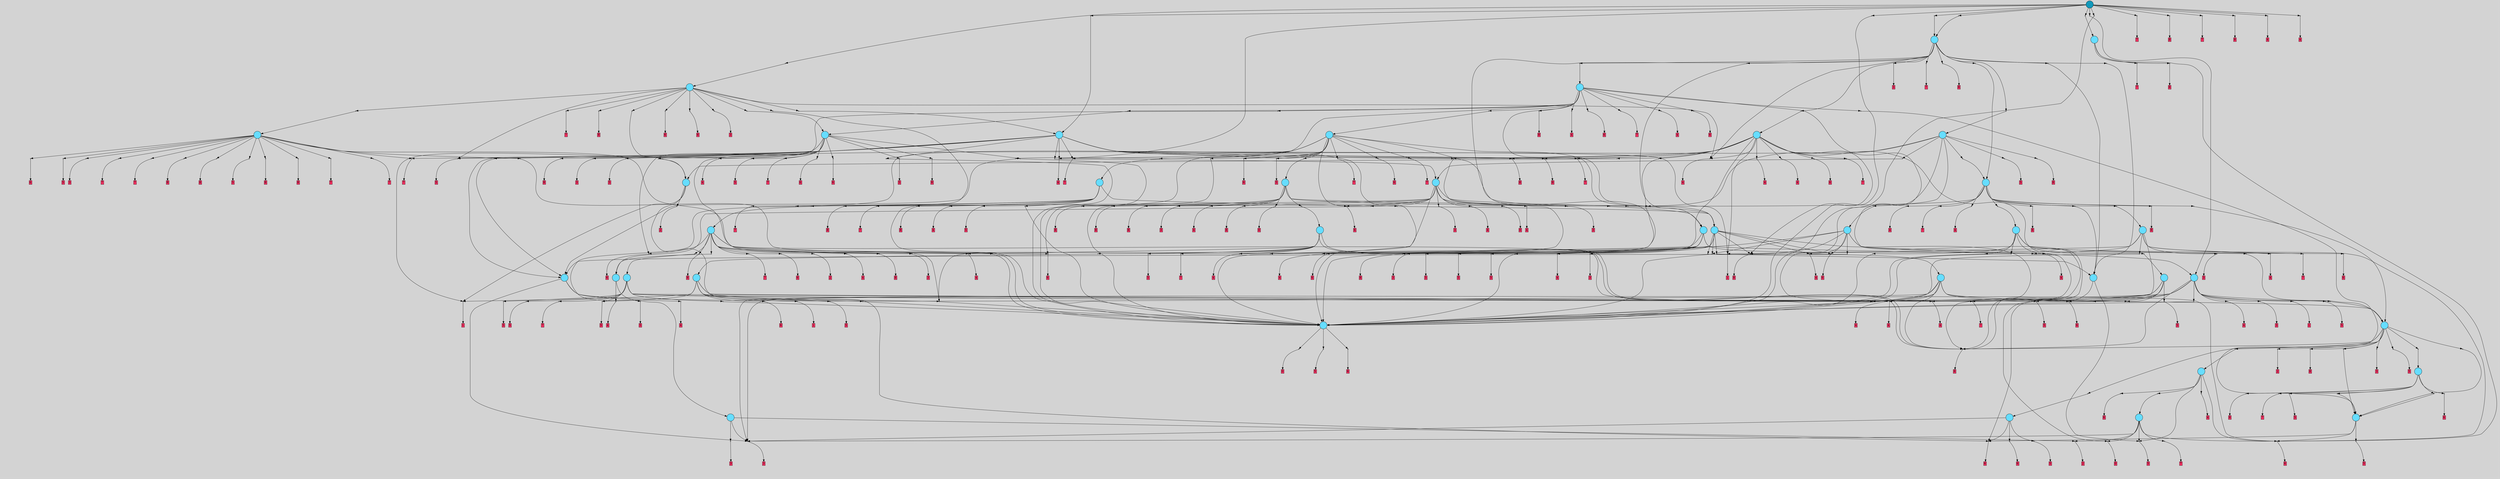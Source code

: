 // File exported with GEGELATI v1.3.1
// On the 2024-04-10 10:22:26
// With the File::TPGGraphDotExporter
digraph{
	graph[pad = "0.212, 0.055" bgcolor = lightgray]
	node[shape=circle style = filled label = ""]
		T1 [fillcolor="#66ddff"]
		T2 [fillcolor="#66ddff"]
		T3 [fillcolor="#66ddff"]
		T4 [fillcolor="#66ddff"]
		T5 [fillcolor="#66ddff"]
		T6 [fillcolor="#66ddff"]
		T9 [fillcolor="#66ddff"]
		T140 [fillcolor="#66ddff"]
		T288 [fillcolor="#66ddff"]
		T297 [fillcolor="#66ddff"]
		T347 [fillcolor="#66ddff"]
		T979 [fillcolor="#66ddff"]
		T1032 [fillcolor="#66ddff"]
		T1420 [fillcolor="#66ddff"]
		T1434 [fillcolor="#66ddff"]
		T1453 [fillcolor="#66ddff"]
		T1619 [fillcolor="#66ddff"]
		T1774 [fillcolor="#66ddff"]
		T1812 [fillcolor="#66ddff"]
		T1953 [fillcolor="#66ddff"]
		T2002 [fillcolor="#66ddff"]
		T2177 [fillcolor="#66ddff"]
		T2202 [fillcolor="#66ddff"]
		T2230 [fillcolor="#66ddff"]
		T2529 [fillcolor="#66ddff"]
		T2586 [fillcolor="#66ddff"]
		T2743 [fillcolor="#66ddff"]
		T3073 [fillcolor="#66ddff"]
		T3316 [fillcolor="#66ddff"]
		T3358 [fillcolor="#66ddff"]
		T3413 [fillcolor="#66ddff"]
		T699 [fillcolor="#66ddff"]
		T3528 [fillcolor="#66ddff"]
		T3709 [fillcolor="#66ddff"]
		T3821 [fillcolor="#66ddff"]
		T4148 [fillcolor="#66ddff"]
		T4364 [fillcolor="#66ddff"]
		T4697 [fillcolor="#66ddff"]
		T5233 [fillcolor="#1199bb"]
		P147704 [fillcolor="#cccccc" shape=point] //
		I147704 [shape=box style=invis label="6|2&0|4#3|2&#92;n0|2&3|0#2|2&#92;n3|5&4|7#2|4&#92;n5|7&0|1#1|6&#92;n3|7&4|0#1|1&#92;n0|1&0|6#1|3&#92;n"]
		P147704 -> I147704[style=invis]
		A88452 [fillcolor="#ff3366" shape=box margin=0.03 width=0 height=0 label="1"]
		T1 -> P147704 -> A88452
		P147705 [fillcolor="#cccccc" shape=point] //
		I147705 [shape=box style=invis label="6|0&2|5#3|5&#92;n5|1&2|2#1|1&#92;n5|7&2|6#3|2&#92;n2|6&3|2#2|3&#92;n2|3&1|5#2|1&#92;n1|6&2|1#2|0&#92;n0|3&2|5#3|5&#92;n6|7&4|3#3|5&#92;n"]
		P147705 -> I147705[style=invis]
		A88453 [fillcolor="#ff3366" shape=box margin=0.03 width=0 height=0 label="2"]
		T1 -> P147705 -> A88453
		P147706 [fillcolor="#cccccc" shape=point] //
		I147706 [shape=box style=invis label="4|6&3|4#0|0&#92;n5|0&1|6#3|5&#92;n3|6&2|5#4|0&#92;n5|4&0|1#4|4&#92;n3|3&0|5#4|6&#92;n0|3&1|2#0|2&#92;n5|1&3|7#4|6&#92;n"]
		P147706 -> I147706[style=invis]
		A88454 [fillcolor="#ff3366" shape=box margin=0.03 width=0 height=0 label="2"]
		T2 -> P147706 -> A88454
		P147707 [fillcolor="#cccccc" shape=point] //
		I147707 [shape=box style=invis label="4|2&2|5#4|4&#92;n3|0&2|5#2|7&#92;n0|6&0|5#0|7&#92;n6|6&0|0#2|3&#92;n2|2&3|4#0|4&#92;n"]
		P147707 -> I147707[style=invis]
		A88455 [fillcolor="#ff3366" shape=box margin=0.03 width=0 height=0 label="3"]
		T2 -> P147707 -> A88455
		P147708 [fillcolor="#cccccc" shape=point] //
		I147708 [shape=box style=invis label="1|6&2|2#1|3&#92;n1|3&2|7#1|5&#92;n5|7&2|1#4|3&#92;n5|5&2|7#1|2&#92;n1|0&2|0#1|3&#92;n5|3&3|7#1|7&#92;n"]
		P147708 -> I147708[style=invis]
		A88456 [fillcolor="#ff3366" shape=box margin=0.03 width=0 height=0 label="3"]
		T3 -> P147708 -> A88456
		P147709 [fillcolor="#cccccc" shape=point] //
		I147709 [shape=box style=invis label="3|1&4|6#2|0&#92;n2|0&0|3#1|6&#92;n1|3&1|2#4|1&#92;n2|3&3|5#3|0&#92;n5|4&4|1#1|1&#92;n0|4&2|1#2|3&#92;n"]
		P147709 -> I147709[style=invis]
		A88457 [fillcolor="#ff3366" shape=box margin=0.03 width=0 height=0 label="4"]
		T3 -> P147709 -> A88457
		P147710 [fillcolor="#cccccc" shape=point] //
		I147710 [shape=box style=invis label="3|3&4|2#3|3&#92;n"]
		P147710 -> I147710[style=invis]
		A88458 [fillcolor="#ff3366" shape=box margin=0.03 width=0 height=0 label="4"]
		T4 -> P147710 -> A88458
		P147711 [fillcolor="#cccccc" shape=point] //
		I147711 [shape=box style=invis label="0|3&3|0#3|3&#92;n2|0&3|2#1|2&#92;n4|4&3|1#0|1&#92;n4|6&3|3#3|3&#92;n1|2&2|3#0|1&#92;n1|0&3|1#1|1&#92;n"]
		P147711 -> I147711[style=invis]
		A88459 [fillcolor="#ff3366" shape=box margin=0.03 width=0 height=0 label="5"]
		T4 -> P147711 -> A88459
		P147712 [fillcolor="#cccccc" shape=point] //
		I147712 [shape=box style=invis label="4|0&3|1#2|5&#92;n3|6&2|6#1|3&#92;n0|5&3|0#0|1&#92;n4|4&1|0#4|6&#92;n"]
		P147712 -> I147712[style=invis]
		A88460 [fillcolor="#ff3366" shape=box margin=0.03 width=0 height=0 label="5"]
		T5 -> P147712 -> A88460
		P147713 [fillcolor="#cccccc" shape=point] //
		I147713 [shape=box style=invis label="0|2&0|0#0|0&#92;n4|1&1|2#0|6&#92;n6|7&2|5#3|1&#92;n4|4&0|2#0|5&#92;n1|2&0|2#4|6&#92;n5|3&3|7#1|4&#92;n0|5&2|1#0|5&#92;n1|6&4|3#0|4&#92;n"]
		P147713 -> I147713[style=invis]
		A88461 [fillcolor="#ff3366" shape=box margin=0.03 width=0 height=0 label="6"]
		T5 -> P147713 -> A88461
		P147714 [fillcolor="#cccccc" shape=point] //
		I147714 [shape=box style=invis label="4|6&1|2#3|5&#92;n5|5&2|5#2|6&#92;n4|6&0|4#2|2&#92;n0|4&0|6#2|3&#92;n"]
		P147714 -> I147714[style=invis]
		A88462 [fillcolor="#ff3366" shape=box margin=0.03 width=0 height=0 label="6"]
		T6 -> P147714 -> A88462
		P147715 [fillcolor="#cccccc" shape=point] //
		I147715 [shape=box style=invis label="4|2&1|7#1|6&#92;n3|1&4|7#2|7&#92;n1|5&1|0#2|7&#92;n3|5&3|1#2|0&#92;n4|0&3|6#4|5&#92;n6|3&3|3#0|2&#92;n3|3&4|2#4|4&#92;n"]
		P147715 -> I147715[style=invis]
		A88463 [fillcolor="#ff3366" shape=box margin=0.03 width=0 height=0 label="7"]
		T6 -> P147715 -> A88463
		T1 -> P147713
		T2 -> P147708
		T3 -> P147714
		P147716 [fillcolor="#cccccc" shape=point] //
		I147716 [shape=box style=invis label="4|0&2|5#2|7&#92;n2|7&1|7#4|2&#92;n5|5&1|6#1|7&#92;n1|6&0|7#4|2&#92;n5|4&3|0#0|7&#92;n5|3&1|4#3|7&#92;n"]
		P147716 -> I147716[style=invis]
		A88464 [fillcolor="#ff3366" shape=box margin=0.03 width=0 height=0 label="8"]
		T6 -> P147716 -> A88464
		P147717 [fillcolor="#cccccc" shape=point] //
		I147717 [shape=box style=invis label="4|0&3|1#2|5&#92;n4|7&4|0#4|5&#92;n3|6&2|3#1|3&#92;n0|5&3|0#0|1&#92;n4|4&1|0#4|6&#92;n"]
		P147717 -> I147717[style=invis]
		A88465 [fillcolor="#ff3366" shape=box margin=0.03 width=0 height=0 label="5"]
		T9 -> P147717 -> A88465
		T9 -> P147713
		T9 -> P147714
		T140 -> P147714
		P147718 [fillcolor="#cccccc" shape=point] //
		I147718 [shape=box style=invis label="3|2&0|0#4|6&#92;n3|1&4|7#2|4&#92;n1|5&1|0#2|7&#92;n4|2&1|7#1|6&#92;n4|0&3|6#4|5&#92;n6|3&3|3#0|2&#92;n3|3&4|2#4|4&#92;n"]
		P147718 -> I147718[style=invis]
		A88466 [fillcolor="#ff3366" shape=box margin=0.03 width=0 height=0 label="7"]
		T140 -> P147718 -> A88466
		T140 -> P147706
		P147719 [fillcolor="#cccccc" shape=point] //
		I147719 [shape=box style=invis label="3|2&0|2#0|6&#92;n1|3&3|5#4|2&#92;n0|7&1|1#1|5&#92;n4|1&1|0#2|3&#92;n5|7&4|5#3|7&#92;n2|4&4|3#4|6&#92;n2|6&4|1#1|0&#92;n3|6&1|5#1|1&#92;n"]
		P147719 -> I147719[style=invis]
		A88467 [fillcolor="#ff3366" shape=box margin=0.03 width=0 height=0 label="0"]
		T140 -> P147719 -> A88467
		T140 -> P147708
		T140 -> P147712
		P147720 [fillcolor="#cccccc" shape=point] //
		I147720 [shape=box style=invis label="1|1&2|2#1|3&#92;n5|3&3|7#1|7&#92;n1|0&2|0#1|3&#92;n4|2&0|5#2|0&#92;n5|6&2|1#4|3&#92;n"]
		P147720 -> I147720[style=invis]
		T288 -> P147720 -> T140
		T288 -> P147714
		T288 -> P147712
		P147721 [fillcolor="#cccccc" shape=point] //
		I147721 [shape=box style=invis label="3|3&4|7#3|2&#92;n"]
		P147721 -> I147721[style=invis]
		A88468 [fillcolor="#ff3366" shape=box margin=0.03 width=0 height=0 label="4"]
		T288 -> P147721 -> A88468
		P147722 [fillcolor="#cccccc" shape=point] //
		I147722 [shape=box style=invis label="0|4&0|6#2|3&#92;n4|4&0|4#2|2&#92;n0|6&1|3#3|0&#92;n4|6&1|2#3|5&#92;n"]
		P147722 -> I147722[style=invis]
		A88469 [fillcolor="#ff3366" shape=box margin=0.03 width=0 height=0 label="6"]
		T288 -> P147722 -> A88469
		P147723 [fillcolor="#cccccc" shape=point] //
		I147723 [shape=box style=invis label="0|2&0|0#0|0&#92;n4|1&1|2#0|6&#92;n3|4&4|0#2|4&#92;n6|7&2|5#3|1&#92;n4|4&0|2#0|5&#92;n1|2&0|2#4|6&#92;n1|6&4|3#0|4&#92;n0|5&2|1#0|5&#92;n1|3&3|7#1|4&#92;n"]
		P147723 -> I147723[style=invis]
		A88470 [fillcolor="#ff3366" shape=box margin=0.03 width=0 height=0 label="6"]
		T297 -> P147723 -> A88470
		P147724 [fillcolor="#cccccc" shape=point] //
		I147724 [shape=box style=invis label="3|2&0|2#0|6&#92;n1|3&3|5#4|2&#92;n2|6&4|1#1|2&#92;n3|2&4|7#2|3&#92;n5|7&4|5#3|7&#92;n2|4&4|3#4|6&#92;n4|1&1|0#2|3&#92;n3|6&1|5#1|1&#92;n"]
		P147724 -> I147724[style=invis]
		A88471 [fillcolor="#ff3366" shape=box margin=0.03 width=0 height=0 label="0"]
		T297 -> P147724 -> A88471
		P147725 [fillcolor="#cccccc" shape=point] //
		I147725 [shape=box style=invis label="2|2&2|4#1|6&#92;n2|0&3|1#2|5&#92;n"]
		P147725 -> I147725[style=invis]
		A88472 [fillcolor="#ff3366" shape=box margin=0.03 width=0 height=0 label="5"]
		T297 -> P147725 -> A88472
		P147726 [fillcolor="#cccccc" shape=point] //
		I147726 [shape=box style=invis label="0|7&2|1#0|5&#92;n2|3&1|3#1|7&#92;n2|2&2|2#1|4&#92;n4|1&2|3#2|0&#92;n3|2&4|3#4|1&#92;n1|2&0|0#1|0&#92;n5|1&3|7#1|4&#92;n4|0&0|1#3|7&#92;n6|2&2|5#0|7&#92;n"]
		P147726 -> I147726[style=invis]
		A88473 [fillcolor="#ff3366" shape=box margin=0.03 width=0 height=0 label="6"]
		T347 -> P147726 -> A88473
		P147727 [fillcolor="#cccccc" shape=point] //
		I147727 [shape=box style=invis label="4|4&1|0#4|6&#92;n3|1&2|6#1|3&#92;n0|5&3|0#0|1&#92;n4|0&3|1#2|5&#92;n"]
		P147727 -> I147727[style=invis]
		A88474 [fillcolor="#ff3366" shape=box margin=0.03 width=0 height=0 label="5"]
		T347 -> P147727 -> A88474
		T347 -> P147713
		T347 -> P147708
		P147728 [fillcolor="#cccccc" shape=point] //
		I147728 [shape=box style=invis label="3|0&4|3#0|7&#92;n1|6&0|4#2|3&#92;n0|6&2|5#0|7&#92;n3|3&0|5#3|2&#92;n"]
		P147728 -> I147728[style=invis]
		T979 -> P147728 -> T9
		P147729 [fillcolor="#cccccc" shape=point] //
		I147729 [shape=box style=invis label="4|2&0|2#4|6&#92;n3|1&1|7#1|7&#92;n4|7&3|5#3|1&#92;n3|2&4|2#2|3&#92;n4|1&2|2#2|6&#92;n5|3&0|4#4|3&#92;n4|0&2|3#2|3&#92;n0|2&3|5#2|2&#92;n1|1&4|2#4|7&#92;n0|0&1|6#2|2&#92;n"]
		P147729 -> I147729[style=invis]
		A88475 [fillcolor="#ff3366" shape=box margin=0.03 width=0 height=0 label="6"]
		T979 -> P147729 -> A88475
		P147730 [fillcolor="#cccccc" shape=point] //
		I147730 [shape=box style=invis label="2|5&2|4#3|5&#92;n4|2&1|1#0|6&#92;n4|0&2|4#2|7&#92;n0|4&0|5#0|5&#92;n3|3&0|0#4|3&#92;n2|1&4|3#2|1&#92;n"]
		P147730 -> I147730[style=invis]
		A88476 [fillcolor="#ff3366" shape=box margin=0.03 width=0 height=0 label="8"]
		T979 -> P147730 -> A88476
		P147731 [fillcolor="#cccccc" shape=point] //
		I147731 [shape=box style=invis label="0|4&2|4#0|5&#92;n2|5&1|6#4|1&#92;n0|2&1|3#2|5&#92;n6|2&4|6#4|3&#92;n0|1&1|0#3|3&#92;n6|0&3|1#2|5&#92;n3|5&2|5#2|2&#92;n6|7&2|2#0|7&#92;n4|1&3|1#3|7&#92;n"]
		P147731 -> I147731[style=invis]
		A88477 [fillcolor="#ff3366" shape=box margin=0.03 width=0 height=0 label="7"]
		T979 -> P147731 -> A88477
		P147732 [fillcolor="#cccccc" shape=point] //
		I147732 [shape=box style=invis label="2|0&4|2#3|0&#92;n2|3&3|1#3|2&#92;n3|0&2|1#4|7&#92;n"]
		P147732 -> I147732[style=invis]
		T979 -> P147732 -> T9
		P147733 [fillcolor="#cccccc" shape=point] //
		I147733 [shape=box style=invis label="5|0&2|2#0|5&#92;n0|0&0|0#0|1&#92;n"]
		P147733 -> I147733[style=invis]
		A88478 [fillcolor="#ff3366" shape=box margin=0.03 width=0 height=0 label="5"]
		T979 -> P147733 -> A88478
		P147734 [fillcolor="#cccccc" shape=point] //
		I147734 [shape=box style=invis label="3|4&4|3#0|7&#92;n0|6&3|5#0|7&#92;n3|3&0|5#3|2&#92;n3|0&1|4#2|6&#92;n1|6&0|4#2|3&#92;n"]
		P147734 -> I147734[style=invis]
		T1032 -> P147734 -> T9
		P147735 [fillcolor="#cccccc" shape=point] //
		I147735 [shape=box style=invis label="5|1&3|3#4|6&#92;n3|6&2|5#4|0&#92;n5|4&0|1#4|4&#92;n3|3&0|5#4|6&#92;n0|3&1|2#0|2&#92;n5|0&1|6#3|5&#92;n"]
		P147735 -> I147735[style=invis]
		A88479 [fillcolor="#ff3366" shape=box margin=0.03 width=0 height=0 label="2"]
		T1032 -> P147735 -> A88479
		P147736 [fillcolor="#cccccc" shape=point] //
		I147736 [shape=box style=invis label="0|7&1|1#1|1&#92;n6|0&3|1#1|2&#92;n"]
		P147736 -> I147736[style=invis]
		A88480 [fillcolor="#ff3366" shape=box margin=0.03 width=0 height=0 label="8"]
		T1032 -> P147736 -> A88480
		P147737 [fillcolor="#cccccc" shape=point] //
		I147737 [shape=box style=invis label="3|6&1|1#1|1&#92;n3|6&3|2#3|3&#92;n6|4&0|1#2|2&#92;n5|5&1|5#2|6&#92;n5|4&0|3#1|6&#92;n6|4&2|7#2|3&#92;n4|7&0|1#0|7&#92;n4|7&4|4#4|7&#92;n2|0&4|1#2|2&#92;n"]
		P147737 -> I147737[style=invis]
		T1032 -> P147737 -> T347
		P147738 [fillcolor="#cccccc" shape=point] //
		I147738 [shape=box style=invis label="6|6&0|0#2|3&#92;n3|0&2|5#2|7&#92;n1|1&1|6#2|0&#92;n0|6&0|5#0|7&#92;n4|2&2|7#4|4&#92;n2|2&3|4#0|4&#92;n"]
		P147738 -> I147738[style=invis]
		A88481 [fillcolor="#ff3366" shape=box margin=0.03 width=0 height=0 label="3"]
		T1032 -> P147738 -> A88481
		P147739 [fillcolor="#cccccc" shape=point] //
		I147739 [shape=box style=invis label="2|3&1|5#4|3&#92;n6|0&3|1#1|2&#92;n0|4&1|1#1|1&#92;n"]
		P147739 -> I147739[style=invis]
		A88482 [fillcolor="#ff3366" shape=box margin=0.03 width=0 height=0 label="8"]
		T1032 -> P147739 -> A88482
		P147740 [fillcolor="#cccccc" shape=point] //
		I147740 [shape=box style=invis label="1|0&4|7#2|6&#92;n4|3&0|5#0|0&#92;n2|2&4|6#2|2&#92;n5|3&3|3#1|2&#92;n5|4&1|7#2|2&#92;n6|3&1|1#2|5&#92;n"]
		P147740 -> I147740[style=invis]
		T1032 -> P147740 -> T288
		P147741 [fillcolor="#cccccc" shape=point] //
		I147741 [shape=box style=invis label="5|3&3|7#1|7&#92;n1|3&2|7#1|5&#92;n5|7&2|1#4|3&#92;n5|5&2|7#1|2&#92;n1|0&2|0#1|3&#92;n1|6&2|2#1|2&#92;n"]
		P147741 -> I147741[style=invis]
		T1032 -> P147741 -> T979
		P147742 [fillcolor="#cccccc" shape=point] //
		I147742 [shape=box style=invis label="0|6&2|5#0|7&#92;n1|6&0|4#0|3&#92;n4|4&4|2#1|7&#92;n0|0&4|3#0|7&#92;n"]
		P147742 -> I147742[style=invis]
		T1032 -> P147742 -> T9
		P147743 [fillcolor="#cccccc" shape=point] //
		I147743 [shape=box style=invis label="0|3&2|0#3|3&#92;n2|0&3|2#1|2&#92;n4|6&3|3#3|3&#92;n4|4&3|1#0|1&#92;n1|2&2|3#0|1&#92;n"]
		P147743 -> I147743[style=invis]
		A88483 [fillcolor="#ff3366" shape=box margin=0.03 width=0 height=0 label="5"]
		T1032 -> P147743 -> A88483
		P147744 [fillcolor="#cccccc" shape=point] //
		I147744 [shape=box style=invis label="3|4&0|2#1|6&#92;n1|6&4|7#1|6&#92;n1|0&4|6#3|3&#92;n3|4&3|7#0|7&#92;n"]
		P147744 -> I147744[style=invis]
		A88484 [fillcolor="#ff3366" shape=box margin=0.03 width=0 height=0 label="6"]
		T1420 -> P147744 -> A88484
		P147745 [fillcolor="#cccccc" shape=point] //
		I147745 [shape=box style=invis label="3|7&0|3#0|1&#92;n6|6&3|4#4|3&#92;n3|0&3|5#0|3&#92;n6|7&2|7#2|3&#92;n2|4&4|1#3|0&#92;n6|7&3|0#2|3&#92;n0|6&0|0#4|0&#92;n1|1&2|1#1|5&#92;n"]
		P147745 -> I147745[style=invis]
		T1420 -> P147745 -> T297
		P147746 [fillcolor="#cccccc" shape=point] //
		I147746 [shape=box style=invis label="4|0&3|1#2|5&#92;n4|0&3|7#1|7&#92;n6|2&4|4#0|2&#92;n3|7&3|1#0|7&#92;n3|7&3|4#1|4&#92;n3|5&3|0#0|1&#92;n"]
		P147746 -> I147746[style=invis]
		T1420 -> P147746 -> T1032
		P147747 [fillcolor="#cccccc" shape=point] //
		I147747 [shape=box style=invis label="3|3&3|3#0|4&#92;n2|0&1|6#2|1&#92;n"]
		P147747 -> I147747[style=invis]
		A88485 [fillcolor="#ff3366" shape=box margin=0.03 width=0 height=0 label="4"]
		T1420 -> P147747 -> A88485
		T1420 -> P147708
		P147748 [fillcolor="#cccccc" shape=point] //
		I147748 [shape=box style=invis label="4|5&1|7#0|0&#92;n1|2&2|3#0|1&#92;n1|0&3|6#1|1&#92;n3|4&4|5#3|6&#92;n4|4&3|1#0|5&#92;n0|3&3|0#3|3&#92;n2|0&3|2#1|2&#92;n"]
		P147748 -> I147748[style=invis]
		A88486 [fillcolor="#ff3366" shape=box margin=0.03 width=0 height=0 label="5"]
		T1420 -> P147748 -> A88486
		T1434 -> P147744
		P147749 [fillcolor="#cccccc" shape=point] //
		I147749 [shape=box style=invis label="6|7&3|2#2|3&#92;n6|6&3|4#4|3&#92;n3|0&3|5#0|3&#92;n6|7&2|7#2|3&#92;n3|7&0|3#0|1&#92;n0|6&0|0#4|0&#92;n1|1&2|1#1|5&#92;n"]
		P147749 -> I147749[style=invis]
		T1434 -> P147749 -> T297
		T1434 -> P147746
		P147750 [fillcolor="#cccccc" shape=point] //
		I147750 [shape=box style=invis label="4|4&1|1#4|6&#92;n0|5&3|0#0|1&#92;n3|6&2|6#1|3&#92;n0|1&3|0#2|2&#92;n4|0&3|1#2|5&#92;n"]
		P147750 -> I147750[style=invis]
		A88487 [fillcolor="#ff3366" shape=box margin=0.03 width=0 height=0 label="5"]
		T1434 -> P147750 -> A88487
		P147751 [fillcolor="#cccccc" shape=point] //
		I147751 [shape=box style=invis label="1|3&3|0#1|4&#92;n0|4&2|7#3|2&#92;n3|4&0|5#3|2&#92;n5|0&2|3#1|5&#92;n"]
		P147751 -> I147751[style=invis]
		A88488 [fillcolor="#ff3366" shape=box margin=0.03 width=0 height=0 label="4"]
		T1434 -> P147751 -> A88488
		T1434 -> P147708
		P147752 [fillcolor="#cccccc" shape=point] //
		I147752 [shape=box style=invis label="4|4&3|3#1|0&#92;n1|3&1|2#4|1&#92;n2|0&0|3#1|6&#92;n3|1&4|6#2|0&#92;n2|3&3|5#3|0&#92;n5|4&4|1#1|1&#92;n0|4&2|4#2|3&#92;n"]
		P147752 -> I147752[style=invis]
		A88489 [fillcolor="#ff3366" shape=box margin=0.03 width=0 height=0 label="4"]
		T1434 -> P147752 -> A88489
		T1434 -> P147739
		T1453 -> P147744
		T1453 -> P147749
		T1453 -> P147746
		P147753 [fillcolor="#cccccc" shape=point] //
		I147753 [shape=box style=invis label="3|6&2|6#1|3&#92;n4|0&3|1#2|5&#92;n3|4&1|0#4|6&#92;n"]
		P147753 -> I147753[style=invis]
		A88490 [fillcolor="#ff3366" shape=box margin=0.03 width=0 height=0 label="5"]
		T1453 -> P147753 -> A88490
		T1453 -> P147747
		P147754 [fillcolor="#cccccc" shape=point] //
		I147754 [shape=box style=invis label="4|6&2|5#1|3&#92;n4|0&3|5#2|5&#92;n0|5&3|0#0|1&#92;n3|6&2|6#1|3&#92;n4|4&1|0#4|6&#92;n"]
		P147754 -> I147754[style=invis]
		A88491 [fillcolor="#ff3366" shape=box margin=0.03 width=0 height=0 label="5"]
		T1453 -> P147754 -> A88491
		P147755 [fillcolor="#cccccc" shape=point] //
		I147755 [shape=box style=invis label="4|2&1|7#1|6&#92;n5|6&2|1#3|6&#92;n4|0&3|6#4|5&#92;n1|5&1|0#2|7&#92;n3|5&3|1#2|0&#92;n3|1&4|7#2|7&#92;n6|3&3|3#0|2&#92;n3|3&4|2#4|4&#92;n"]
		P147755 -> I147755[style=invis]
		A88492 [fillcolor="#ff3366" shape=box margin=0.03 width=0 height=0 label="7"]
		T1453 -> P147755 -> A88492
		P147756 [fillcolor="#cccccc" shape=point] //
		I147756 [shape=box style=invis label="6|7&3|2#2|3&#92;n3|7&0|3#0|1&#92;n3|0&3|5#0|3&#92;n1|1&2|1#1|5&#92;n6|6&3|4#3|3&#92;n0|7&0|0#4|0&#92;n2|3&4|5#2|0&#92;n6|7&2|7#2|3&#92;n"]
		P147756 -> I147756[style=invis]
		T1453 -> P147756 -> T297
		P147757 [fillcolor="#cccccc" shape=point] //
		I147757 [shape=box style=invis label="0|3&3|0#3|3&#92;n5|4&3|1#0|1&#92;n2|0&3|2#1|2&#92;n4|6&3|3#3|3&#92;n1|2&2|3#0|1&#92;n"]
		P147757 -> I147757[style=invis]
		A88493 [fillcolor="#ff3366" shape=box margin=0.03 width=0 height=0 label="5"]
		T1453 -> P147757 -> A88493
		P147758 [fillcolor="#cccccc" shape=point] //
		I147758 [shape=box style=invis label="3|4&0|2#1|6&#92;n1|6&4|7#1|6&#92;n3|4&3|7#4|7&#92;n1|0&4|6#3|3&#92;n"]
		P147758 -> I147758[style=invis]
		A88494 [fillcolor="#ff3366" shape=box margin=0.03 width=0 height=0 label="6"]
		T1619 -> P147758 -> A88494
		P147759 [fillcolor="#cccccc" shape=point] //
		I147759 [shape=box style=invis label="6|7&3|2#2|3&#92;n6|6&3|4#4|3&#92;n3|0&3|5#0|3&#92;n1|1&2|2#1|5&#92;n3|7&0|3#0|1&#92;n1|4&3|0#0|0&#92;n6|7&2|7#2|3&#92;n"]
		P147759 -> I147759[style=invis]
		T1619 -> P147759 -> T297
		P147760 [fillcolor="#cccccc" shape=point] //
		I147760 [shape=box style=invis label="5|0&4|3#1|3&#92;n6|3&0|1#2|5&#92;n"]
		P147760 -> I147760[style=invis]
		A88495 [fillcolor="#ff3366" shape=box margin=0.03 width=0 height=0 label="5"]
		T1619 -> P147760 -> A88495
		P147761 [fillcolor="#cccccc" shape=point] //
		I147761 [shape=box style=invis label="0|4&0|0#4|2&#92;n6|6&3|0#0|4&#92;n1|0&3|1#0|2&#92;n4|0&4|3#1|7&#92;n5|0&0|7#3|0&#92;n3|0&4|6#1|6&#92;n0|4&1|1#3|2&#92;n0|6&3|7#4|3&#92;n5|6&3|1#2|6&#92;n"]
		P147761 -> I147761[style=invis]
		A88496 [fillcolor="#ff3366" shape=box margin=0.03 width=0 height=0 label="7"]
		T1619 -> P147761 -> A88496
		P147762 [fillcolor="#cccccc" shape=point] //
		I147762 [shape=box style=invis label="3|5&3|1#2|0&#92;n0|7&2|6#2|2&#92;n5|6&2|1#3|6&#92;n4|0&3|6#4|5&#92;n1|5&1|5#2|7&#92;n4|2&1|7#1|6&#92;n3|1&4|7#2|7&#92;n6|3&3|3#0|2&#92;n3|3&4|2#4|4&#92;n"]
		P147762 -> I147762[style=invis]
		A88497 [fillcolor="#ff3366" shape=box margin=0.03 width=0 height=0 label="7"]
		T1619 -> P147762 -> A88497
		P147763 [fillcolor="#cccccc" shape=point] //
		I147763 [shape=box style=invis label="4|4&3|1#3|3&#92;n1|0&1|5#0|7&#92;n4|0&1|3#1|4&#92;n2|2&3|4#0|4&#92;n5|0&4|2#1|5&#92;n"]
		P147763 -> I147763[style=invis]
		A88498 [fillcolor="#ff3366" shape=box margin=0.03 width=0 height=0 label="3"]
		T1619 -> P147763 -> A88498
		P147764 [fillcolor="#cccccc" shape=point] //
		I147764 [shape=box style=invis label="4|5&4|0#4|1&#92;n6|0&2|1#2|5&#92;n1|0&0|7#3|4&#92;n6|7&2|2#0|7&#92;n2|3&1|6#4|1&#92;n0|2&1|0#3|3&#92;n3|5&2|3#3|2&#92;n"]
		P147764 -> I147764[style=invis]
		A88499 [fillcolor="#ff3366" shape=box margin=0.03 width=0 height=0 label="7"]
		T1619 -> P147764 -> A88499
		P147765 [fillcolor="#cccccc" shape=point] //
		I147765 [shape=box style=invis label="0|6&3|4#4|7&#92;n5|3&1|4#2|3&#92;n2|0&3|7#2|7&#92;n2|5&1|5#3|1&#92;n3|6&2|0#3|1&#92;n0|4&2|7#3|2&#92;n5|1&2|3#1|2&#92;n"]
		P147765 -> I147765[style=invis]
		A88500 [fillcolor="#ff3366" shape=box margin=0.03 width=0 height=0 label="7"]
		T1619 -> P147765 -> A88500
		P147766 [fillcolor="#cccccc" shape=point] //
		I147766 [shape=box style=invis label="3|5&2|5#4|3&#92;n2|7&1|5#0|0&#92;n3|0&1|3#3|3&#92;n2|5&0|2#3|4&#92;n4|1&4|2#4|0&#92;n"]
		P147766 -> I147766[style=invis]
		A88501 [fillcolor="#ff3366" shape=box margin=0.03 width=0 height=0 label="8"]
		T1619 -> P147766 -> A88501
		P147767 [fillcolor="#cccccc" shape=point] //
		I147767 [shape=box style=invis label="3|7&1|5#4|2&#92;n2|5&3|4#0|1&#92;n2|0&0|6#3|7&#92;n1|7&3|6#2|4&#92;n1|0&1|4#1|2&#92;n1|5&3|0#0|5&#92;n6|4&4|6#1|3&#92;n5|2&3|2#1|2&#92;n"]
		P147767 -> I147767[style=invis]
		A88502 [fillcolor="#ff3366" shape=box margin=0.03 width=0 height=0 label="8"]
		T1619 -> P147767 -> A88502
		P147768 [fillcolor="#cccccc" shape=point] //
		I147768 [shape=box style=invis label="6|0&2|2#3|6&#92;n3|3&2|6#1|3&#92;n4|0&3|6#2|5&#92;n"]
		P147768 -> I147768[style=invis]
		A88503 [fillcolor="#ff3366" shape=box margin=0.03 width=0 height=0 label="5"]
		T1619 -> P147768 -> A88503
		P147769 [fillcolor="#cccccc" shape=point] //
		I147769 [shape=box style=invis label="6|0&3|1#1|2&#92;n2|3&1|5#4|3&#92;n0|4&0|1#1|1&#92;n"]
		P147769 -> I147769[style=invis]
		A88504 [fillcolor="#ff3366" shape=box margin=0.03 width=0 height=0 label="8"]
		T1619 -> P147769 -> A88504
		P147770 [fillcolor="#cccccc" shape=point] //
		I147770 [shape=box style=invis label="2|3&1|5#4|3&#92;n0|4&1|1#1|1&#92;n6|0&3|7#1|2&#92;n"]
		P147770 -> I147770[style=invis]
		A88505 [fillcolor="#ff3366" shape=box margin=0.03 width=0 height=0 label="8"]
		T1619 -> P147770 -> A88505
		P147771 [fillcolor="#cccccc" shape=point] //
		I147771 [shape=box style=invis label="1|3&1|2#4|1&#92;n3|1&4|6#2|0&#92;n2|0&0|3#1|6&#92;n5|3&3|4#3|3&#92;n2|3&3|5#3|0&#92;n5|4&4|1#1|1&#92;n0|4&2|1#2|3&#92;n"]
		P147771 -> I147771[style=invis]
		A88506 [fillcolor="#ff3366" shape=box margin=0.03 width=0 height=0 label="4"]
		T1619 -> P147771 -> A88506
		P147772 [fillcolor="#cccccc" shape=point] //
		I147772 [shape=box style=invis label="2|0&3|1#2|5&#92;n3|1&4|5#0|3&#92;n0|7&1|7#4|0&#92;n5|5&3|7#3|7&#92;n6|6&1|4#1|3&#92;n6|7&2|6#0|7&#92;n2|4&0|6#1|4&#92;n"]
		P147772 -> I147772[style=invis]
		A88507 [fillcolor="#ff3366" shape=box margin=0.03 width=0 height=0 label="7"]
		T1619 -> P147772 -> A88507
		P147773 [fillcolor="#cccccc" shape=point] //
		I147773 [shape=box style=invis label="6|4&0|7#2|3&#92;n2|5&3|6#1|1&#92;n3|4&2|5#0|7&#92;n1|0&4|6#3|3&#92;n3|4&0|2#1|6&#92;n"]
		P147773 -> I147773[style=invis]
		A88508 [fillcolor="#ff3366" shape=box margin=0.03 width=0 height=0 label="6"]
		T1774 -> P147773 -> A88508
		P147774 [fillcolor="#cccccc" shape=point] //
		I147774 [shape=box style=invis label="6|7&3|2#2|3&#92;n6|6&3|4#4|3&#92;n3|0&3|5#0|3&#92;n1|1&2|1#1|5&#92;n3|7&0|3#0|1&#92;n0|7&0|0#4|0&#92;n2|3&4|5#2|0&#92;n6|7&2|7#2|3&#92;n"]
		P147774 -> I147774[style=invis]
		T1774 -> P147774 -> T297
		T1774 -> P147753
		P147775 [fillcolor="#cccccc" shape=point] //
		I147775 [shape=box style=invis label="1|1&2|1#1|5&#92;n6|6&3|4#4|3&#92;n3|0&3|5#0|3&#92;n6|7&3|2#2|3&#92;n3|7&0|3#0|1&#92;n0|7&0|0#4|0&#92;n2|3&4|5#3|0&#92;n6|7&2|7#2|3&#92;n"]
		P147775 -> I147775[style=invis]
		T1774 -> P147775 -> T297
		P147776 [fillcolor="#cccccc" shape=point] //
		I147776 [shape=box style=invis label="3|0&4|5#4|6&#92;n4|5&3|0#4|1&#92;n1|6&2|6#1|7&#92;n3|3&4|6#4|3&#92;n"]
		P147776 -> I147776[style=invis]
		A88509 [fillcolor="#ff3366" shape=box margin=0.03 width=0 height=0 label="1"]
		T1774 -> P147776 -> A88509
		P147777 [fillcolor="#cccccc" shape=point] //
		I147777 [shape=box style=invis label="5|4&2|1#0|0&#92;n4|4&1|0#4|5&#92;n4|0&3|1#2|5&#92;n5|6&0|6#4|1&#92;n"]
		P147777 -> I147777[style=invis]
		A88510 [fillcolor="#ff3366" shape=box margin=0.03 width=0 height=0 label="5"]
		T1774 -> P147777 -> A88510
		T1774 -> P147704
		P147778 [fillcolor="#cccccc" shape=point] //
		I147778 [shape=box style=invis label="5|3&3|6#0|4&#92;n3|1&4|7#2|7&#92;n1|5&1|0#2|7&#92;n3|3&4|2#4|4&#92;n4|0&3|4#4|5&#92;n6|3&3|3#0|2&#92;n3|5&3|1#2|0&#92;n"]
		P147778 -> I147778[style=invis]
		A88511 [fillcolor="#ff3366" shape=box margin=0.03 width=0 height=0 label="7"]
		T1774 -> P147778 -> A88511
		T1812 -> P147739
		P147779 [fillcolor="#cccccc" shape=point] //
		I147779 [shape=box style=invis label="2|6&2|2#1|3&#92;n1|5&2|2#4|3&#92;n1|0&2|0#1|3&#92;n1|0&4|3#3|7&#92;n5|7&2|1#4|3&#92;n5|3&3|7#1|7&#92;n1|3&2|7#1|5&#92;n"]
		P147779 -> I147779[style=invis]
		T1812 -> P147779 -> T1774
		P147780 [fillcolor="#cccccc" shape=point] //
		I147780 [shape=box style=invis label="2|7&1|5#0|3&#92;n2|4&0|6#1|4&#92;n2|1&4|6#1|7&#92;n6|7&2|6#0|7&#92;n4|2&2|7#1|4&#92;n1|5&3|7#1|7&#92;n2|0&3|1#4|5&#92;n"]
		P147780 -> I147780[style=invis]
		A88512 [fillcolor="#ff3366" shape=box margin=0.03 width=0 height=0 label="7"]
		T1812 -> P147780 -> A88512
		P147781 [fillcolor="#cccccc" shape=point] //
		I147781 [shape=box style=invis label="1|3&1|2#4|1&#92;n2|0&0|3#1|6&#92;n2|3&3|5#2|0&#92;n3|1&4|6#2|0&#92;n5|4&4|1#1|1&#92;n0|4&2|4#2|3&#92;n"]
		P147781 -> I147781[style=invis]
		A88513 [fillcolor="#ff3366" shape=box margin=0.03 width=0 height=0 label="4"]
		T1812 -> P147781 -> A88513
		T1812 -> P147739
		T1812 -> P147774
		T1812 -> P147771
		P147782 [fillcolor="#cccccc" shape=point] //
		I147782 [shape=box style=invis label="0|0&1|0#2|3&#92;n2|2&3|2#2|4&#92;n"]
		P147782 -> I147782[style=invis]
		A88514 [fillcolor="#ff3366" shape=box margin=0.03 width=0 height=0 label="5"]
		T1812 -> P147782 -> A88514
		P147783 [fillcolor="#cccccc" shape=point] //
		I147783 [shape=box style=invis label="3|4&3|7#0|7&#92;n1|4&4|7#1|6&#92;n1|0&4|6#3|3&#92;n3|4&0|2#1|6&#92;n"]
		P147783 -> I147783[style=invis]
		A88515 [fillcolor="#ff3366" shape=box margin=0.03 width=0 height=0 label="6"]
		T1953 -> P147783 -> A88515
		P147784 [fillcolor="#cccccc" shape=point] //
		I147784 [shape=box style=invis label="0|6&0|4#1|3&#92;n0|0&2|5#4|1&#92;n"]
		P147784 -> I147784[style=invis]
		A88516 [fillcolor="#ff3366" shape=box margin=0.03 width=0 height=0 label="5"]
		T1953 -> P147784 -> A88516
		P147785 [fillcolor="#cccccc" shape=point] //
		I147785 [shape=box style=invis label="4|5&3|7#2|5&#92;n5|4&0|6#0|2&#92;n0|0&1|1#1|3&#92;n"]
		P147785 -> I147785[style=invis]
		A88517 [fillcolor="#ff3366" shape=box margin=0.03 width=0 height=0 label="8"]
		T1953 -> P147785 -> A88517
		P147786 [fillcolor="#cccccc" shape=point] //
		I147786 [shape=box style=invis label="1|3&1|2#4|1&#92;n3|1&4|6#2|0&#92;n5|3&0|4#3|3&#92;n2|0&0|3#1|1&#92;n1|5&2|4#0|6&#92;n2|3&3|5#3|0&#92;n0|1&3|2#2|7&#92;n4|4&0|5#1|7&#92;n5|4&4|1#1|1&#92;n"]
		P147786 -> I147786[style=invis]
		A88518 [fillcolor="#ff3366" shape=box margin=0.03 width=0 height=0 label="4"]
		T1953 -> P147786 -> A88518
		P147787 [fillcolor="#cccccc" shape=point] //
		I147787 [shape=box style=invis label="3|0&3|5#0|3&#92;n2|3&4|5#2|0&#92;n6|6&3|4#4|3&#92;n6|2&2|0#3|2&#92;n6|7&4|0#0|0&#92;n0|1&3|1#1|5&#92;n3|7&0|3#0|1&#92;n0|7&0|0#4|0&#92;n6|7&3|0#2|2&#92;n6|7&4|7#2|3&#92;n"]
		P147787 -> I147787[style=invis]
		T1953 -> P147787 -> T297
		P147788 [fillcolor="#cccccc" shape=point] //
		I147788 [shape=box style=invis label="3|4&4|5#4|6&#92;n1|0&3|6#1|1&#92;n1|2&2|3#0|1&#92;n4|4&3|1#0|5&#92;n0|3&3|0#3|3&#92;n2|0&3|2#1|2&#92;n"]
		P147788 -> I147788[style=invis]
		A88519 [fillcolor="#ff3366" shape=box margin=0.03 width=0 height=0 label="5"]
		T1953 -> P147788 -> A88519
		P147789 [fillcolor="#cccccc" shape=point] //
		I147789 [shape=box style=invis label="5|4&3|3#4|6&#92;n3|6&2|5#4|0&#92;n3|3&0|5#4|6&#92;n5|4&0|1#4|4&#92;n5|0&1|6#3|5&#92;n0|3&1|2#0|2&#92;n4|0&0|0#1|6&#92;n6|7&1|1#1|2&#92;n"]
		P147789 -> I147789[style=invis]
		T1953 -> P147789 -> T1
		T1953 -> P147704
		P147790 [fillcolor="#cccccc" shape=point] //
		I147790 [shape=box style=invis label="5|0&3|6#1|3&#92;n1|3&4|3#3|1&#92;n"]
		P147790 -> I147790[style=invis]
		A88520 [fillcolor="#ff3366" shape=box margin=0.03 width=0 height=0 label="5"]
		T1953 -> P147790 -> A88520
		P147791 [fillcolor="#cccccc" shape=point] //
		I147791 [shape=box style=invis label="2|2&2|1#3|1&#92;n2|7&4|1#1|1&#92;n3|0&2|2#0|6&#92;n5|4&3|7#0|0&#92;n3|2&2|4#0|3&#92;n2|0&2|1#2|0&#92;n0|0&2|3#4|0&#92;n5|6&3|7#1|3&#92;n2|1&0|0#2|5&#92;n"]
		P147791 -> I147791[style=invis]
		A88521 [fillcolor="#ff3366" shape=box margin=0.03 width=0 height=0 label="7"]
		T1953 -> P147791 -> A88521
		P147792 [fillcolor="#cccccc" shape=point] //
		I147792 [shape=box style=invis label="3|4&3|7#0|7&#92;n3|4&0|2#1|6&#92;n1|6&3|7#1|6&#92;n1|0&4|6#3|3&#92;n6|1&2|0#0|6&#92;n"]
		P147792 -> I147792[style=invis]
		A88522 [fillcolor="#ff3366" shape=box margin=0.03 width=0 height=0 label="6"]
		T1953 -> P147792 -> A88522
		P147793 [fillcolor="#cccccc" shape=point] //
		I147793 [shape=box style=invis label="1|4&3|1#2|7&#92;n1|0&4|6#3|3&#92;n3|4&0|2#1|6&#92;n3|4&3|7#0|7&#92;n"]
		P147793 -> I147793[style=invis]
		A88523 [fillcolor="#ff3366" shape=box margin=0.03 width=0 height=0 label="6"]
		T1953 -> P147793 -> A88523
		T2002 -> P147744
		T2002 -> P147749
		P147794 [fillcolor="#cccccc" shape=point] //
		I147794 [shape=box style=invis label="4|0&3|1#2|5&#92;n4|0&3|7#1|7&#92;n3|7&3|1#0|7&#92;n6|2&4|4#0|2&#92;n3|7&3|4#1|7&#92;n0|5&0|2#2|2&#92;n3|5&3|0#0|1&#92;n"]
		P147794 -> I147794[style=invis]
		T2002 -> P147794 -> T1032
		P147795 [fillcolor="#cccccc" shape=point] //
		I147795 [shape=box style=invis label="6|7&3|3#4|4&#92;n0|7&2|0#0|5&#92;n1|1&0|4#0|7&#92;n0|0&4|1#0|4&#92;n4|7&0|5#0|1&#92;n1|1&0|7#1|7&#92;n3|3&0|0#3|5&#92;n3|5&1|6#2|3&#92;n6|0&0|3#2|0&#92;n6|4&0|0#0|3&#92;n"]
		P147795 -> I147795[style=invis]
		A88524 [fillcolor="#ff3366" shape=box margin=0.03 width=0 height=0 label="4"]
		T2002 -> P147795 -> A88524
		P147796 [fillcolor="#cccccc" shape=point] //
		I147796 [shape=box style=invis label="5|0&2|5#1|1&#92;n5|2&2|1#4|3&#92;n1|3&4|7#1|3&#92;n6|7&1|5#4|4&#92;n5|6&4|0#2|6&#92;n2|4&4|6#4|6&#92;n3|7&2|4#1|5&#92;n1|7&2|2#3|5&#92;n4|6&1|2#3|1&#92;n"]
		P147796 -> I147796[style=invis]
		A88525 [fillcolor="#ff3366" shape=box margin=0.03 width=0 height=0 label="3"]
		T2002 -> P147796 -> A88525
		T2002 -> P147778
		P147797 [fillcolor="#cccccc" shape=point] //
		I147797 [shape=box style=invis label="5|7&0|1#3|0&#92;n5|6&2|6#2|6&#92;n3|3&4|6#4|3&#92;n1|6&2|6#1|3&#92;n3|0&4|5#4|6&#92;n"]
		P147797 -> I147797[style=invis]
		A88526 [fillcolor="#ff3366" shape=box margin=0.03 width=0 height=0 label="1"]
		T2002 -> P147797 -> A88526
		T2002 -> P147739
		P147798 [fillcolor="#cccccc" shape=point] //
		I147798 [shape=box style=invis label="6|7&3|2#2|3&#92;n3|7&0|3#0|1&#92;n1|1&2|1#1|5&#92;n3|0&3|5#0|3&#92;n6|6&3|7#3|3&#92;n0|7&0|0#4|0&#92;n2|3&4|5#2|0&#92;n6|7&2|7#2|3&#92;n"]
		P147798 -> I147798[style=invis]
		T2002 -> P147798 -> T297
		P147799 [fillcolor="#cccccc" shape=point] //
		I147799 [shape=box style=invis label="3|6&2|6#1|3&#92;n4|0&3|1#2|2&#92;n0|5&3|0#0|1&#92;n4|4&1|0#4|6&#92;n"]
		P147799 -> I147799[style=invis]
		A88527 [fillcolor="#ff3366" shape=box margin=0.03 width=0 height=0 label="5"]
		T2002 -> P147799 -> A88527
		T2177 -> P147739
		T2177 -> P147781
		P147800 [fillcolor="#cccccc" shape=point] //
		I147800 [shape=box style=invis label="6|1&0|1#1|4&#92;n6|1&2|2#4|1&#92;n1|5&1|0#2|2&#92;n0|0&2|7#2|3&#92;n1|5&0|2#2|5&#92;n6|5&2|6#0|4&#92;n5|2&1|0#3|3&#92;n4|5&0|4#4|6&#92;n"]
		P147800 -> I147800[style=invis]
		A88528 [fillcolor="#ff3366" shape=box margin=0.03 width=0 height=0 label="4"]
		T2177 -> P147800 -> A88528
		P147801 [fillcolor="#cccccc" shape=point] //
		I147801 [shape=box style=invis label="2|2&0|7#2|3&#92;n0|3&4|4#2|2&#92;n0|0&4|4#3|1&#92;n4|3&3|4#3|7&#92;n1|1&4|2#1|0&#92;n"]
		P147801 -> I147801[style=invis]
		T2177 -> P147801 -> T2002
		P147802 [fillcolor="#cccccc" shape=point] //
		I147802 [shape=box style=invis label="6|0&3|4#4|3&#92;n0|1&2|1#1|5&#92;n2|6&0|2#0|0&#92;n3|0&3|5#0|3&#92;n6|7&3|2#2|3&#92;n1|7&0|0#4|0&#92;n2|3&4|5#2|0&#92;n6|7&2|7#2|3&#92;n"]
		P147802 -> I147802[style=invis]
		T2177 -> P147802 -> T297
		P147803 [fillcolor="#cccccc" shape=point] //
		I147803 [shape=box style=invis label="3|1&0|1#1|6&#92;n6|3&3|7#1|7&#92;n2|0&2|3#3|1&#92;n0|7&3|2#2|1&#92;n6|5&3|0#2|1&#92;n0|1&2|5#2|0&#92;n4|7&4|5#2|1&#92;n"]
		P147803 -> I147803[style=invis]
		A88529 [fillcolor="#ff3366" shape=box margin=0.03 width=0 height=0 label="3"]
		T2177 -> P147803 -> A88529
		P147804 [fillcolor="#cccccc" shape=point] //
		I147804 [shape=box style=invis label="2|7&2|6#4|1&#92;n1|0&2|4#1|3&#92;n4|1&4|5#2|1&#92;n6|3&3|7#1|7&#92;n0|7&3|2#2|1&#92;n0|0&0|5#2|3&#92;n"]
		P147804 -> I147804[style=invis]
		A88530 [fillcolor="#ff3366" shape=box margin=0.03 width=0 height=0 label="3"]
		T2177 -> P147804 -> A88530
		P147805 [fillcolor="#cccccc" shape=point] //
		I147805 [shape=box style=invis label="5|0&2|6#3|1&#92;n5|7&3|0#3|3&#92;n5|6&3|3#3|5&#92;n4|4&2|0#4|7&#92;n3|6&2|6#0|0&#92;n3|6&2|6#4|2&#92;n3|0&3|7#2|6&#92;n3|4&4|4#1|6&#92;n2|1&0|7#4|7&#92;n4|7&3|0#3|7&#92;n"]
		P147805 -> I147805[style=invis]
		A88531 [fillcolor="#ff3366" shape=box margin=0.03 width=0 height=0 label="5"]
		T2177 -> P147805 -> A88531
		P147806 [fillcolor="#cccccc" shape=point] //
		I147806 [shape=box style=invis label="3|0&2|5#3|5&#92;n6|1&0|5#3|0&#92;n0|3&3|7#0|1&#92;n5|3&0|7#1|0&#92;n2|1&3|2#1|0&#92;n0|3&0|2#2|7&#92;n1|4&0|2#1|5&#92;n4|2&1|2#2|1&#92;n5|2&2|4#2|3&#92;n"]
		P147806 -> I147806[style=invis]
		A88532 [fillcolor="#ff3366" shape=box margin=0.03 width=0 height=0 label="5"]
		T2177 -> P147806 -> A88532
		P147807 [fillcolor="#cccccc" shape=point] //
		I147807 [shape=box style=invis label="2|7&4|2#0|7&#92;n1|2&2|3#0|1&#92;n4|1&3|3#3|3&#92;n0|3&3|0#3|3&#92;n5|4&3|1#0|1&#92;n"]
		P147807 -> I147807[style=invis]
		A88533 [fillcolor="#ff3366" shape=box margin=0.03 width=0 height=0 label="5"]
		T2177 -> P147807 -> A88533
		T2202 -> P147783
		P147808 [fillcolor="#cccccc" shape=point] //
		I147808 [shape=box style=invis label="1|1&2|1#1|5&#92;n3|7&0|4#0|1&#92;n6|7&2|7#2|3&#92;n5|7&3|2#2|3&#92;n6|6&3|4#3|3&#92;n3|0&3|0#0|3&#92;n2|3&4|5#2|0&#92;n"]
		P147808 -> I147808[style=invis]
		T2202 -> P147808 -> T1453
		P147809 [fillcolor="#cccccc" shape=point] //
		I147809 [shape=box style=invis label="0|4&2|2#2|0&#92;n"]
		P147809 -> I147809[style=invis]
		A88534 [fillcolor="#ff3366" shape=box margin=0.03 width=0 height=0 label="8"]
		T2202 -> P147809 -> A88534
		P147810 [fillcolor="#cccccc" shape=point] //
		I147810 [shape=box style=invis label="4|0&3|6#4|5&#92;n3|1&4|7#2|7&#92;n6|3&3|3#0|2&#92;n1|5&1|0#1|7&#92;n2|1&4|7#1|4&#92;n3|5&3|1#2|6&#92;n3|3&4|2#4|4&#92;n5|7&2|2#0|4&#92;n"]
		P147810 -> I147810[style=invis]
		A88535 [fillcolor="#ff3366" shape=box margin=0.03 width=0 height=0 label="7"]
		T2202 -> P147810 -> A88535
		P147811 [fillcolor="#cccccc" shape=point] //
		I147811 [shape=box style=invis label="4|2&2|5#1|4&#92;n3|0&2|5#2|7&#92;n2|2&3|4#0|4&#92;n6|6&0|0#2|3&#92;n0|6&0|5#0|7&#92;n"]
		P147811 -> I147811[style=invis]
		A88536 [fillcolor="#ff3366" shape=box margin=0.03 width=0 height=0 label="3"]
		T2202 -> P147811 -> A88536
		P147812 [fillcolor="#cccccc" shape=point] //
		I147812 [shape=box style=invis label="4|1&4|7#0|4&#92;n0|2&0|0#3|0&#92;n0|0&2|7#0|4&#92;n4|3&4|2#3|7&#92;n6|7&2|1#3|1&#92;n1|6&4|7#0|4&#92;n2|3&3|5#4|7&#92;n1|2&0|2#4|6&#92;n5|3&3|7#1|5&#92;n4|1&0|2#0|5&#92;n"]
		P147812 -> I147812[style=invis]
		A88537 [fillcolor="#ff3366" shape=box margin=0.03 width=0 height=0 label="6"]
		T2202 -> P147812 -> A88537
		P147813 [fillcolor="#cccccc" shape=point] //
		I147813 [shape=box style=invis label="0|5&2|1#3|5&#92;n2|5&2|7#1|3&#92;n4|1&0|2#2|6&#92;n5|3&3|7#1|4&#92;n6|1&2|7#1|3&#92;n3|0&0|1#3|5&#92;n1|6&4|3#0|4&#92;n6|7&2|6#3|1&#92;n"]
		P147813 -> I147813[style=invis]
		T2202 -> P147813 -> T4
		P147814 [fillcolor="#cccccc" shape=point] //
		I147814 [shape=box style=invis label="0|5&1|1#3|0&#92;n6|0&2|5#3|4&#92;n1|5&2|6#2|5&#92;n1|4&4|1#1|0&#92;n5|1&4|5#4|1&#92;n"]
		P147814 -> I147814[style=invis]
		A88538 [fillcolor="#ff3366" shape=box margin=0.03 width=0 height=0 label="6"]
		T2202 -> P147814 -> A88538
		P147815 [fillcolor="#cccccc" shape=point] //
		I147815 [shape=box style=invis label="3|3&0|5#4|6&#92;n3|6&2|5#4|0&#92;n5|4&0|1#4|4&#92;n5|1&3|3#4|6&#92;n0|3&1|2#3|2&#92;n5|0&1|6#3|5&#92;n"]
		P147815 -> I147815[style=invis]
		A88539 [fillcolor="#ff3366" shape=box margin=0.03 width=0 height=0 label="2"]
		T2202 -> P147815 -> A88539
		P147816 [fillcolor="#cccccc" shape=point] //
		I147816 [shape=box style=invis label="5|4&2|1#1|1&#92;n3|1&4|6#2|0&#92;n5|3&0|4#3|3&#92;n2|0&0|3#1|1&#92;n1|3&1|2#4|1&#92;n3|7&2|4#1|7&#92;n2|3&2|5#3|0&#92;n0|1&3|2#2|7&#92;n1|5&2|4#0|6&#92;n3|2&1|7#1|2&#92;n"]
		P147816 -> I147816[style=invis]
		A88540 [fillcolor="#ff3366" shape=box margin=0.03 width=0 height=0 label="4"]
		T2202 -> P147816 -> A88540
		T2202 -> P147749
		P147817 [fillcolor="#cccccc" shape=point] //
		I147817 [shape=box style=invis label="6|6&3|4#4|3&#92;n6|7&1|2#2|3&#92;n0|1&2|3#1|5&#92;n1|6&2|4#2|3&#92;n0|7&0|0#4|0&#92;n3|7&0|3#0|1&#92;n3|0&3|5#0|3&#92;n2|3&4|5#2|0&#92;n6|7&2|7#2|3&#92;n"]
		P147817 -> I147817[style=invis]
		T2202 -> P147817 -> T297
		P147818 [fillcolor="#cccccc" shape=point] //
		I147818 [shape=box style=invis label="6|0&3|5#3|6&#92;n1|6&0|7#2|0&#92;n2|4&2|3#2|0&#92;n2|3&2|1#4|6&#92;n"]
		P147818 -> I147818[style=invis]
		A88541 [fillcolor="#ff3366" shape=box margin=0.03 width=0 height=0 label="8"]
		T2202 -> P147818 -> A88541
		P147819 [fillcolor="#cccccc" shape=point] //
		I147819 [shape=box style=invis label="6|7&2|7#2|3&#92;n6|6&3|2#4|3&#92;n6|7&3|0#2|3&#92;n6|5&2|0#1|3&#92;n3|7&0|3#0|1&#92;n2|4&4|1#3|0&#92;n3|0&3|5#0|3&#92;n"]
		P147819 -> I147819[style=invis]
		T2230 -> P147819 -> T297
		P147820 [fillcolor="#cccccc" shape=point] //
		I147820 [shape=box style=invis label="6|1&1|2#1|6&#92;n3|3&2|3#0|4&#92;n2|0&1|6#2|1&#92;n"]
		P147820 -> I147820[style=invis]
		A88542 [fillcolor="#ff3366" shape=box margin=0.03 width=0 height=0 label="4"]
		T2230 -> P147820 -> A88542
		P147821 [fillcolor="#cccccc" shape=point] //
		I147821 [shape=box style=invis label="6|6&3|4#4|3&#92;n6|7&2|2#2|3&#92;n4|5&1|3#2|2&#92;n3|0&3|5#0|3&#92;n0|1&2|1#1|5&#92;n3|7&0|3#0|1&#92;n0|7&0|0#4|0&#92;n6|2&2|0#3|2&#92;n2|3&4|5#2|0&#92;n6|7&2|7#2|3&#92;n"]
		P147821 -> I147821[style=invis]
		T2230 -> P147821 -> T297
		P147822 [fillcolor="#cccccc" shape=point] //
		I147822 [shape=box style=invis label="6|0&4|1#0|7&#92;n3|3&1|6#4|6&#92;n3|0&0|0#1|3&#92;n"]
		P147822 -> I147822[style=invis]
		T2230 -> P147822 -> T1420
		P147823 [fillcolor="#cccccc" shape=point] //
		I147823 [shape=box style=invis label="0|1&2|1#1|5&#92;n3|6&3|4#4|3&#92;n6|7&4|1#3|0&#92;n4|2&0|4#0|0&#92;n1|0&3|5#0|3&#92;n0|7&0|6#4|0&#92;n2|3&4|5#2|0&#92;n6|7&2|7#2|3&#92;n6|2&2|0#3|2&#92;n"]
		P147823 -> I147823[style=invis]
		T2230 -> P147823 -> T297
		P147824 [fillcolor="#cccccc" shape=point] //
		I147824 [shape=box style=invis label="5|4&4|3#4|0&#92;n4|0&3|7#1|7&#92;n3|5&3|0#0|1&#92;n4|0&3|1#0|5&#92;n3|7&3|1#2|7&#92;n"]
		P147824 -> I147824[style=invis]
		T2230 -> P147824 -> T1032
		T2230 -> P147714
		P147825 [fillcolor="#cccccc" shape=point] //
		I147825 [shape=box style=invis label="2|7&0|6#2|7&#92;n4|2&1|2#1|6&#92;n3|5&3|1#2|0&#92;n3|1&4|7#2|7&#92;n4|0&3|6#4|5&#92;n6|3&3|3#0|2&#92;n3|3&4|2#4|4&#92;n"]
		P147825 -> I147825[style=invis]
		T2529 -> P147825 -> T3
		P147826 [fillcolor="#cccccc" shape=point] //
		I147826 [shape=box style=invis label="5|3&1|4#3|3&#92;n4|2&3|3#3|6&#92;n2|0&0|3#1|6&#92;n5|4&4|1#1|1&#92;n5|7&0|3#4|4&#92;n5|6&4|0#0|7&#92;n2|3&3|5#3|0&#92;n0|4&2|1#4|3&#92;n1|3&1|4#4|1&#92;n"]
		P147826 -> I147826[style=invis]
		A88543 [fillcolor="#ff3366" shape=box margin=0.03 width=0 height=0 label="4"]
		T2529 -> P147826 -> A88543
		P147827 [fillcolor="#cccccc" shape=point] //
		I147827 [shape=box style=invis label="3|1&4|6#2|0&#92;n2|3&3|5#3|0&#92;n5|4&0|3#4|0&#92;n1|3&1|3#4|1&#92;n2|0&0|3#1|6&#92;n"]
		P147827 -> I147827[style=invis]
		A88544 [fillcolor="#ff3366" shape=box margin=0.03 width=0 height=0 label="4"]
		T2529 -> P147827 -> A88544
		P147828 [fillcolor="#cccccc" shape=point] //
		I147828 [shape=box style=invis label="4|5&2|1#0|7&#92;n2|3&1|6#4|3&#92;n2|0&2|0#3|6&#92;n"]
		P147828 -> I147828[style=invis]
		A88545 [fillcolor="#ff3366" shape=box margin=0.03 width=0 height=0 label="8"]
		T2529 -> P147828 -> A88545
		P147829 [fillcolor="#cccccc" shape=point] //
		I147829 [shape=box style=invis label="6|7&3|2#0|3&#92;n1|1&2|1#1|5&#92;n6|6&3|4#4|3&#92;n3|0&3|5#0|3&#92;n3|7&4|3#0|0&#92;n3|7&0|3#0|1&#92;n0|7&0|0#4|0&#92;n2|3&4|5#2|0&#92;n6|7&2|7#2|3&#92;n"]
		P147829 -> I147829[style=invis]
		T2529 -> P147829 -> T297
		P147830 [fillcolor="#cccccc" shape=point] //
		I147830 [shape=box style=invis label="5|4&0|7#1|5&#92;n0|2&4|1#0|0&#92;n6|6&4|1#2|6&#92;n4|2&0|6#4|3&#92;n3|0&0|5#2|4&#92;n3|5&0|6#3|5&#92;n0|5&2|2#3|2&#92;n5|4&1|0#0|3&#92;n0|0&0|5#1|6&#92;n"]
		P147830 -> I147830[style=invis]
		A88546 [fillcolor="#ff3366" shape=box margin=0.03 width=0 height=0 label="6"]
		T2529 -> P147830 -> A88546
		P147831 [fillcolor="#cccccc" shape=point] //
		I147831 [shape=box style=invis label="4|7&3|2#4|3&#92;n0|6&4|2#1|6&#92;n0|0&0|4#3|1&#92;n"]
		P147831 -> I147831[style=invis]
		A88547 [fillcolor="#ff3366" shape=box margin=0.03 width=0 height=0 label="6"]
		T2529 -> P147831 -> A88547
		T2529 -> P147739
		P147832 [fillcolor="#cccccc" shape=point] //
		I147832 [shape=box style=invis label="3|5&3|1#2|0&#92;n2|7&0|6#2|7&#92;n3|1&4|7#2|7&#92;n4|0&3|6#4|3&#92;n6|3&3|3#0|2&#92;n3|3&4|2#4|4&#92;n"]
		P147832 -> I147832[style=invis]
		T2586 -> P147832 -> T5
		T2586 -> P147826
		T2586 -> P147827
		T2586 -> P147828
		T2586 -> P147829
		T2586 -> P147830
		T2586 -> P147739
		P147833 [fillcolor="#cccccc" shape=point] //
		I147833 [shape=box style=invis label="0|4&1|1#1|1&#92;n6|0&3|1#1|2&#92;n1|3&1|5#4|3&#92;n"]
		P147833 -> I147833[style=invis]
		A88548 [fillcolor="#ff3366" shape=box margin=0.03 width=0 height=0 label="8"]
		T2586 -> P147833 -> A88548
		P147834 [fillcolor="#cccccc" shape=point] //
		I147834 [shape=box style=invis label="6|6&3|4#4|3&#92;n6|7&3|2#2|3&#92;n6|2&2|0#3|2&#92;n3|0&3|5#0|3&#92;n0|1&2|1#1|5&#92;n3|7&0|3#0|1&#92;n0|7&0|0#4|0&#92;n2|3&4|5#2|0&#92;n6|7&2|7#2|3&#92;n"]
		P147834 -> I147834[style=invis]
		T2586 -> P147834 -> T297
		P147835 [fillcolor="#cccccc" shape=point] //
		I147835 [shape=box style=invis label="3|5&4|3#4|1&#92;n6|1&3|2#4|0&#92;n3|0&4|2#1|5&#92;n0|2&3|3#4|1&#92;n"]
		P147835 -> I147835[style=invis]
		A88549 [fillcolor="#ff3366" shape=box margin=0.03 width=0 height=0 label="6"]
		T2586 -> P147835 -> A88549
		P147836 [fillcolor="#cccccc" shape=point] //
		I147836 [shape=box style=invis label="1|0&4|6#2|4&#92;n5|6&4|7#1|6&#92;n"]
		P147836 -> I147836[style=invis]
		T2586 -> P147836 -> T1434
		P147837 [fillcolor="#cccccc" shape=point] //
		I147837 [shape=box style=invis label="6|4&0|0#4|5&#92;n6|7&3|2#2|3&#92;n6|6&3|4#4|3&#92;n3|0&3|5#0|3&#92;n0|6&0|0#4|0&#92;n3|7&0|3#0|1&#92;n1|1&3|1#1|5&#92;n"]
		P147837 -> I147837[style=invis]
		T2743 -> P147837 -> T297
		P147838 [fillcolor="#cccccc" shape=point] //
		I147838 [shape=box style=invis label="5|6&1|6#2|0&#92;n6|0&3|7#4|1&#92;n5|7&0|6#4|0&#92;n0|4&1|3#3|0&#92;n3|3&4|6#4|3&#92;n"]
		P147838 -> I147838[style=invis]
		A88550 [fillcolor="#ff3366" shape=box margin=0.03 width=0 height=0 label="1"]
		T2743 -> P147838 -> A88550
		T2743 -> P147750
		P147839 [fillcolor="#cccccc" shape=point] //
		I147839 [shape=box style=invis label="1|6&2|2#1|3&#92;n6|5&1|6#0|4&#92;n1|0&2|0#1|2&#92;n6|2&2|1#2|6&#92;n0|5&2|3#1|7&#92;n5|3&3|7#1|2&#92;n"]
		P147839 -> I147839[style=invis]
		A88551 [fillcolor="#ff3366" shape=box margin=0.03 width=0 height=0 label="3"]
		T2743 -> P147839 -> A88551
		P147840 [fillcolor="#cccccc" shape=point] //
		I147840 [shape=box style=invis label="1|3&1|2#4|3&#92;n2|0&0|3#1|6&#92;n2|3&3|5#2|0&#92;n5|4&4|1#1|1&#92;n3|1&4|6#2|0&#92;n5|7&2|7#2|5&#92;n0|4&2|4#2|1&#92;n"]
		P147840 -> I147840[style=invis]
		A88552 [fillcolor="#ff3366" shape=box margin=0.03 width=0 height=0 label="4"]
		T2743 -> P147840 -> A88552
		P147841 [fillcolor="#cccccc" shape=point] //
		I147841 [shape=box style=invis label="4|5&2|4#3|7&#92;n4|0&3|2#4|5&#92;n3|6&4|7#2|5&#92;n1|5&2|0#1|7&#92;n6|3&3|3#0|2&#92;n3|5&3|1#2|6&#92;n5|2&3|4#2|1&#92;n"]
		P147841 -> I147841[style=invis]
		A88553 [fillcolor="#ff3366" shape=box margin=0.03 width=0 height=0 label="7"]
		T2743 -> P147841 -> A88553
		T2743 -> P147801
		P147842 [fillcolor="#cccccc" shape=point] //
		I147842 [shape=box style=invis label="0|5&4|4#3|6&#92;n6|1&1|5#1|4&#92;n0|0&3|4#0|1&#92;n4|1&1|3#3|0&#92;n1|5&2|4#0|1&#92;n"]
		P147842 -> I147842[style=invis]
		A88554 [fillcolor="#ff3366" shape=box margin=0.03 width=0 height=0 label="8"]
		T3073 -> P147842 -> A88554
		P147843 [fillcolor="#cccccc" shape=point] //
		I147843 [shape=box style=invis label="4|4&3|1#3|4&#92;n1|0&1|5#0|7&#92;n2|2&3|4#0|4&#92;n5|4&3|3#3|0&#92;n4|0&1|3#1|4&#92;n"]
		P147843 -> I147843[style=invis]
		A88555 [fillcolor="#ff3366" shape=box margin=0.03 width=0 height=0 label="3"]
		T3073 -> P147843 -> A88555
		P147844 [fillcolor="#cccccc" shape=point] //
		I147844 [shape=box style=invis label="6|1&4|3#4|4&#92;n6|2&2|2#4|6&#92;n6|0&1|5#4|1&#92;n0|1&4|3#4|5&#92;n"]
		P147844 -> I147844[style=invis]
		T3073 -> P147844 -> T2586
		P147845 [fillcolor="#cccccc" shape=point] //
		I147845 [shape=box style=invis label="3|3&3|3#0|4&#92;n3|0&3|1#2|4&#92;n4|2&2|6#1|3&#92;n"]
		P147845 -> I147845[style=invis]
		A88556 [fillcolor="#ff3366" shape=box margin=0.03 width=0 height=0 label="4"]
		T3073 -> P147845 -> A88556
		P147846 [fillcolor="#cccccc" shape=point] //
		I147846 [shape=box style=invis label="3|3&1|5#3|1&#92;n6|0&3|1#1|2&#92;n4|4&4|5#4|4&#92;n0|4&3|1#1|1&#92;n4|0&2|5#2|7&#92;n"]
		P147846 -> I147846[style=invis]
		A88557 [fillcolor="#ff3366" shape=box margin=0.03 width=0 height=0 label="8"]
		T3073 -> P147846 -> A88557
		P147847 [fillcolor="#cccccc" shape=point] //
		I147847 [shape=box style=invis label="1|7&2|5#2|2&#92;n1|3&3|5#4|6&#92;n1|6&4|4#0|0&#92;n3|3&0|7#0|6&#92;n5|7&1|7#0|2&#92;n5|3&2|5#0|6&#92;n1|2&4|7#4|3&#92;n2|3&2|1#1|2&#92;n"]
		P147847 -> I147847[style=invis]
		A88558 [fillcolor="#ff3366" shape=box margin=0.03 width=0 height=0 label="0"]
		T3073 -> P147847 -> A88558
		P147848 [fillcolor="#cccccc" shape=point] //
		I147848 [shape=box style=invis label="3|0&3|1#1|2&#92;n2|4&1|1#1|1&#92;n"]
		P147848 -> I147848[style=invis]
		A88559 [fillcolor="#ff3366" shape=box margin=0.03 width=0 height=0 label="8"]
		T3073 -> P147848 -> A88559
		P147849 [fillcolor="#cccccc" shape=point] //
		I147849 [shape=box style=invis label="0|6&0|2#3|0&#92;n6|5&4|7#0|2&#92;n3|0&3|6#3|5&#92;n"]
		P147849 -> I147849[style=invis]
		A88560 [fillcolor="#ff3366" shape=box margin=0.03 width=0 height=0 label="3"]
		T3073 -> P147849 -> A88560
		P147850 [fillcolor="#cccccc" shape=point] //
		I147850 [shape=box style=invis label="5|7&1|2#2|4&#92;n0|2&2|6#2|2&#92;n6|1&4|3#4|4&#92;n4|4&3|6#1|4&#92;n3|0&4|2#4|7&#92;n3|6&2|4#2|7&#92;n6|5&1|5#0|1&#92;n6|3&4|5#2|2&#92;n6|1&2|2#3|6&#92;n"]
		P147850 -> I147850[style=invis]
		T3073 -> P147850 -> T1812
		P147851 [fillcolor="#cccccc" shape=point] //
		I147851 [shape=box style=invis label="4|0&2|6#3|0&#92;n2|6&1|3#0|0&#92;n4|1&1|2#0|6&#92;n3|6&4|3#0|4&#92;n4|2&0|0#0|0&#92;n5|5&2|5#3|1&#92;n"]
		P147851 -> I147851[style=invis]
		T3316 -> P147851 -> T2
		P147852 [fillcolor="#cccccc" shape=point] //
		I147852 [shape=box style=invis label="1|4&0|1#0|2&#92;n4|3&4|3#3|4&#92;n1|2&2|0#1|6&#92;n0|0&0|4#2|1&#92;n"]
		P147852 -> I147852[style=invis]
		A88561 [fillcolor="#ff3366" shape=box margin=0.03 width=0 height=0 label="4"]
		T3316 -> P147852 -> A88561
		P147853 [fillcolor="#cccccc" shape=point] //
		I147853 [shape=box style=invis label="6|0&2|7#0|6&#92;n5|1&4|4#0|7&#92;n3|0&3|1#4|3&#92;n0|3&2|5#2|3&#92;n6|3&3|0#0|2&#92;n6|3&1|7#2|2&#92;n6|3&0|7#0|6&#92;n"]
		P147853 -> I147853[style=invis]
		A88562 [fillcolor="#ff3366" shape=box margin=0.03 width=0 height=0 label="8"]
		T3316 -> P147853 -> A88562
		P147854 [fillcolor="#cccccc" shape=point] //
		I147854 [shape=box style=invis label="4|0&3|1#4|2&#92;n5|5&4|3#3|6&#92;n5|7&1|7#4|4&#92;n5|7&2|2#0|5&#92;n1|3&2|6#0|6&#92;n0|4&1|6#1|6&#92;n"]
		P147854 -> I147854[style=invis]
		A88563 [fillcolor="#ff3366" shape=box margin=0.03 width=0 height=0 label="0"]
		T3316 -> P147854 -> A88563
		P147855 [fillcolor="#cccccc" shape=point] //
		I147855 [shape=box style=invis label="1|6&4|7#1|6&#92;n3|4&2|7#0|7&#92;n1|0&4|6#3|3&#92;n4|5&2|4#2|3&#92;n"]
		P147855 -> I147855[style=invis]
		A88564 [fillcolor="#ff3366" shape=box margin=0.03 width=0 height=0 label="6"]
		T3316 -> P147855 -> A88564
		T3316 -> P147834
		P147856 [fillcolor="#cccccc" shape=point] //
		I147856 [shape=box style=invis label="5|5&4|6#2|2&#92;n6|7&3|7#0|3&#92;n2|2&0|2#0|3&#92;n6|7&2|7#2|3&#92;n6|7&3|2#2|3&#92;n3|0&3|5#0|3&#92;n4|1&3|5#4|6&#92;n1|0&3|4#1|3&#92;n1|7&0|0#4|0&#92;n2|3&4|5#2|0&#92;n"]
		P147856 -> I147856[style=invis]
		T3316 -> P147856 -> T2177
		T3316 -> P147812
		P147857 [fillcolor="#cccccc" shape=point] //
		I147857 [shape=box style=invis label="6|1&4|3#4|4&#92;n1|1&4|3#4|5&#92;n6|0&1|5#4|1&#92;n"]
		P147857 -> I147857[style=invis]
		T3316 -> P147857 -> T2586
		P147858 [fillcolor="#cccccc" shape=point] //
		I147858 [shape=box style=invis label="3|0&1|3#2|2&#92;n"]
		P147858 -> I147858[style=invis]
		A88565 [fillcolor="#ff3366" shape=box margin=0.03 width=0 height=0 label="4"]
		T3316 -> P147858 -> A88565
		P147859 [fillcolor="#cccccc" shape=point] //
		I147859 [shape=box style=invis label="5|0&1|1#1|4&#92;n0|1&1|2#4|6&#92;n3|2&1|6#0|6&#92;n0|6&2|2#3|5&#92;n1|3&0|2#4|1&#92;n"]
		P147859 -> I147859[style=invis]
		A88566 [fillcolor="#ff3366" shape=box margin=0.03 width=0 height=0 label="3"]
		T3316 -> P147859 -> A88566
		P147860 [fillcolor="#cccccc" shape=point] //
		I147860 [shape=box style=invis label="2|5&0|4#4|5&#92;n1|0&4|4#3|1&#92;n0|7&4|3#4|6&#92;n"]
		P147860 -> I147860[style=invis]
		T3316 -> P147860 -> T4
		T3358 -> P147851
		T3358 -> P147853
		T3358 -> P147855
		P147861 [fillcolor="#cccccc" shape=point] //
		I147861 [shape=box style=invis label="6|6&3|1#4|3&#92;n5|4&2|7#3|7&#92;n6|7&3|2#2|3&#92;n6|2&2|0#3|2&#92;n0|1&2|1#1|5&#92;n0|7&0|0#4|0&#92;n3|7&0|3#0|1&#92;n3|0&3|5#0|3&#92;n6|4&2|7#2|3&#92;n"]
		P147861 -> I147861[style=invis]
		T3358 -> P147861 -> T297
		P147862 [fillcolor="#cccccc" shape=point] //
		I147862 [shape=box style=invis label="3|3&1|0#1|5&#92;n"]
		P147862 -> I147862[style=invis]
		A88567 [fillcolor="#ff3366" shape=box margin=0.03 width=0 height=0 label="6"]
		T3358 -> P147862 -> A88567
		T3358 -> P147844
		P147863 [fillcolor="#cccccc" shape=point] //
		I147863 [shape=box style=invis label="0|5&3|1#2|6&#92;n3|3&4|5#4|4&#92;n3|0&3|6#3|5&#92;n6|3&3|0#1|3&#92;n4|2&1|7#1|6&#92;n5|0&3|3#4|6&#92;n3|1&4|7#2|7&#92;n3|2&3|0#3|3&#92;n"]
		P147863 -> I147863[style=invis]
		A88568 [fillcolor="#ff3366" shape=box margin=0.03 width=0 height=0 label="7"]
		T3358 -> P147863 -> A88568
		P147864 [fillcolor="#cccccc" shape=point] //
		I147864 [shape=box style=invis label="4|2&1|7#1|6&#92;n3|1&4|1#2|7&#92;n1|5&1|0#2|7&#92;n5|5&1|1#1|7&#92;n1|0&4|7#1|6&#92;n3|5&3|1#2|6&#92;n4|0&3|6#4|2&#92;n5|0&3|3#4|6&#92;n3|3&4|5#4|4&#92;n"]
		P147864 -> I147864[style=invis]
		A88569 [fillcolor="#ff3366" shape=box margin=0.03 width=0 height=0 label="7"]
		T3358 -> P147864 -> A88569
		P147865 [fillcolor="#cccccc" shape=point] //
		I147865 [shape=box style=invis label="3|4&0|2#1|6&#92;n5|2&2|0#0|0&#92;n1|6&4|7#1|3&#92;n3|4&3|7#0|7&#92;n1|0&0|6#3|3&#92;n2|2&0|3#0|4&#92;n"]
		P147865 -> I147865[style=invis]
		A88570 [fillcolor="#ff3366" shape=box margin=0.03 width=0 height=0 label="6"]
		T3358 -> P147865 -> A88570
		P147866 [fillcolor="#cccccc" shape=point] //
		I147866 [shape=box style=invis label="6|3&0|1#2|5&#92;n5|0&4|6#1|3&#92;n"]
		P147866 -> I147866[style=invis]
		A88571 [fillcolor="#ff3366" shape=box margin=0.03 width=0 height=0 label="5"]
		T3358 -> P147866 -> A88571
		P147867 [fillcolor="#cccccc" shape=point] //
		I147867 [shape=box style=invis label="0|3&3|6#1|1&#92;n1|7&1|4#3|4&#92;n6|2&3|3#0|0&#92;n3|1&4|7#2|7&#92;n3|2&4|0#4|4&#92;n"]
		P147867 -> I147867[style=invis]
		T3358 -> P147867 -> T3
		P147868 [fillcolor="#cccccc" shape=point] //
		I147868 [shape=box style=invis label="1|1&2|1#1|4&#92;n6|3&3|6#3|3&#92;n6|1&3|4#4|3&#92;n3|0&3|5#0|3&#92;n2|3&1|6#2|0&#92;n6|7&2|7#2|3&#92;n6|7&3|2#2|3&#92;n"]
		P147868 -> I147868[style=invis]
		T3358 -> P147868 -> T3073
		P147869 [fillcolor="#cccccc" shape=point] //
		I147869 [shape=box style=invis label="5|5&1|6#4|1&#92;n6|2&4|6#4|3&#92;n1|0&3|3#0|1&#92;n4|1&3|1#3|7&#92;n6|7&3|1#2|5&#92;n3|5&2|5#2|2&#92;n6|7&2|2#0|7&#92;n0|4&2|4#0|5&#92;n"]
		P147869 -> I147869[style=invis]
		A88572 [fillcolor="#ff3366" shape=box margin=0.03 width=0 height=0 label="7"]
		T3358 -> P147869 -> A88572
		T3358 -> P147833
		P147870 [fillcolor="#cccccc" shape=point] //
		I147870 [shape=box style=invis label="1|5&2|0#1|7&#92;n5|3&3|4#1|2&#92;n3|6&4|7#3|5&#92;n4|5&2|4#3|7&#92;n2|7&2|7#2|3&#92;n6|3&3|3#0|2&#92;n"]
		P147870 -> I147870[style=invis]
		A88573 [fillcolor="#ff3366" shape=box margin=0.03 width=0 height=0 label="7"]
		T3413 -> P147870 -> A88573
		P147871 [fillcolor="#cccccc" shape=point] //
		I147871 [shape=box style=invis label="0|1&3|4#3|4&#92;n5|3&0|7#4|6&#92;n5|7&2|1#4|4&#92;n1|1&2|0#1|3&#92;n5|0&4|5#4|4&#92;n1|2&3|0#1|2&#92;n5|1&3|7#2|0&#92;n"]
		P147871 -> I147871[style=invis]
		T3413 -> P147871 -> T2202
		P147872 [fillcolor="#cccccc" shape=point] //
		I147872 [shape=box style=invis label="5|1&3|0#0|7&#92;n6|4&3|1#3|7&#92;n2|1&2|3#0|4&#92;n0|0&1|2#1|2&#92;n0|4&1|1#1|7&#92;n6|1&2|0#4|6&#92;n5|0&4|2#4|1&#92;n"]
		P147872 -> I147872[style=invis]
		A88574 [fillcolor="#ff3366" shape=box margin=0.03 width=0 height=0 label="8"]
		T3413 -> P147872 -> A88574
		P147873 [fillcolor="#cccccc" shape=point] //
		I147873 [shape=box style=invis label="4|5&0|6#0|4&#92;n4|2&1|7#1|6&#92;n3|3&4|5#4|4&#92;n1|5&1|4#2|7&#92;n3|5&3|1#2|6&#92;n4|0&3|6#4|5&#92;n5|0&3|3#4|6&#92;n3|1&4|7#2|7&#92;n"]
		P147873 -> I147873[style=invis]
		A88575 [fillcolor="#ff3366" shape=box margin=0.03 width=0 height=0 label="7"]
		T3413 -> P147873 -> A88575
		P147874 [fillcolor="#cccccc" shape=point] //
		I147874 [shape=box style=invis label="0|4&1|1#1|7&#92;n6|4&3|1#1|7&#92;n2|1&2|3#0|4&#92;n0|0&1|2#1|2&#92;n5|1&3|0#0|7&#92;n6|1&2|0#4|6&#92;n5|0&4|2#4|1&#92;n"]
		P147874 -> I147874[style=invis]
		A88576 [fillcolor="#ff3366" shape=box margin=0.03 width=0 height=0 label="8"]
		T3413 -> P147874 -> A88576
		P147875 [fillcolor="#cccccc" shape=point] //
		I147875 [shape=box style=invis label="0|4&3|5#2|3&#92;n5|3&0|6#1|7&#92;n0|0&0|1#3|1&#92;n6|1&4|6#1|4&#92;n5|4&4|1#1|1&#92;n2|0&0|3#1|7&#92;n1|3&1|2#4|1&#92;n3|1&4|6#2|0&#92;n"]
		P147875 -> I147875[style=invis]
		A88577 [fillcolor="#ff3366" shape=box margin=0.03 width=0 height=0 label="4"]
		T3413 -> P147875 -> A88577
		P147876 [fillcolor="#cccccc" shape=point] //
		I147876 [shape=box style=invis label="4|4&1|0#1|6&#92;n1|6&0|7#4|5&#92;n5|5&2|7#2|7&#92;n5|7&0|0#4|0&#92;n4|0&3|2#2|5&#92;n5|6&1|5#3|7&#92;n4|5&2|0#2|3&#92;n"]
		P147876 -> I147876[style=invis]
		A88578 [fillcolor="#ff3366" shape=box margin=0.03 width=0 height=0 label="5"]
		T3413 -> P147876 -> A88578
		P147877 [fillcolor="#cccccc" shape=point] //
		I147877 [shape=box style=invis label="5|6&3|4#4|3&#92;n6|4&4|0#1|5&#92;n6|7&3|0#2|0&#92;n6|0&1|5#3|0&#92;n0|6&0|0#4|0&#92;n2|3&2|2#4|0&#92;n5|6&3|1#0|7&#92;n"]
		P147877 -> I147877[style=invis]
		T3413 -> P147877 -> T297
		P147878 [fillcolor="#cccccc" shape=point] //
		I147878 [shape=box style=invis label="6|1&4|3#4|1&#92;n0|1&4|3#4|5&#92;n6|0&1|5#4|1&#92;n6|2&2|2#4|6&#92;n"]
		P147878 -> I147878[style=invis]
		T3413 -> P147878 -> T2586
		P147879 [fillcolor="#cccccc" shape=point] //
		I147879 [shape=box style=invis label="1|0&1|5#0|7&#92;n2|2&3|4#0|4&#92;n5|4&3|5#0|0&#92;n"]
		P147879 -> I147879[style=invis]
		T699 -> P147879 -> T3358
		T699 -> P147844
		P147880 [fillcolor="#cccccc" shape=point] //
		I147880 [shape=box style=invis label="3|5&0|3#0|5&#92;n3|0&0|3#1|1&#92;n3|1&2|6#3|5&#92;n2|0&1|5#4|7&#92;n6|7&2|7#2|3&#92;n0|1&0|5#4|0&#92;n5|0&3|2#1|4&#92;n3|6&0|5#3|3&#92;n"]
		P147880 -> I147880[style=invis]
		T699 -> P147880 -> T3
		P147881 [fillcolor="#cccccc" shape=point] //
		I147881 [shape=box style=invis label="6|5&1|0#4|0&#92;n6|1&1|6#2|7&#92;n3|2&1|0#3|3&#92;n5|3&2|1#2|0&#92;n0|3&1|6#0|4&#92;n4|5&3|6#0|3&#92;n0|0&0|6#2|1&#92;n"]
		P147881 -> I147881[style=invis]
		T699 -> P147881 -> T9
		P147882 [fillcolor="#cccccc" shape=point] //
		I147882 [shape=box style=invis label="2|7&3|5#0|0&#92;n3|0&1|3#3|3&#92;n2|5&0|2#3|4&#92;n1|3&0|5#3|1&#92;n4|1&4|2#4|0&#92;n"]
		P147882 -> I147882[style=invis]
		A88579 [fillcolor="#ff3366" shape=box margin=0.03 width=0 height=0 label="8"]
		T699 -> P147882 -> A88579
		T699 -> P147801
		P147883 [fillcolor="#cccccc" shape=point] //
		I147883 [shape=box style=invis label="3|0&2|3#2|4&#92;n6|7&2|4#3|0&#92;n"]
		P147883 -> I147883[style=invis]
		A88580 [fillcolor="#ff3366" shape=box margin=0.03 width=0 height=0 label="4"]
		T699 -> P147883 -> A88580
		P147884 [fillcolor="#cccccc" shape=point] //
		I147884 [shape=box style=invis label="5|0&1|4#1|3&#92;n5|4&0|6#1|5&#92;n6|2&0|4#3|0&#92;n0|0&3|7#1|6&#92;n3|0&0|5#2|4&#92;n2|7&4|5#2|0&#92;n4|4&1|1#2|3&#92;n2|0&3|1#0|7&#92;n2|1&3|2#0|5&#92;n1|5&2|1#3|3&#92;n"]
		P147884 -> I147884[style=invis]
		A88581 [fillcolor="#ff3366" shape=box margin=0.03 width=0 height=0 label="6"]
		T699 -> P147884 -> A88581
		P147885 [fillcolor="#cccccc" shape=point] //
		I147885 [shape=box style=invis label="4|5&0|6#0|4&#92;n4|2&1|7#1|6&#92;n3|3&4|5#4|4&#92;n4|0&3|6#4|5&#92;n3|5&3|1#2|6&#92;n1|0&4|7#1|6&#92;n1|5&1|0#2|7&#92;n5|0&3|3#4|6&#92;n3|1&1|7#2|7&#92;n1|3&3|6#3|6&#92;n"]
		P147885 -> I147885[style=invis]
		A88582 [fillcolor="#ff3366" shape=box margin=0.03 width=0 height=0 label="7"]
		T699 -> P147885 -> A88582
		P147886 [fillcolor="#cccccc" shape=point] //
		I147886 [shape=box style=invis label="1|5&4|4#4|7&#92;n5|3&2|6#1|0&#92;n0|0&3|1#0|2&#92;n2|2&0|6#4|3&#92;n3|2&1|4#3|4&#92;n"]
		P147886 -> I147886[style=invis]
		A88583 [fillcolor="#ff3366" shape=box margin=0.03 width=0 height=0 label="4"]
		T699 -> P147886 -> A88583
		P147887 [fillcolor="#cccccc" shape=point] //
		I147887 [shape=box style=invis label="4|5&0|4#2|2&#92;n5|6&1|2#3|5&#92;n5|5&2|5#2|6&#92;n1|0&4|5#0|5&#92;n"]
		P147887 -> I147887[style=invis]
		A88584 [fillcolor="#ff3366" shape=box margin=0.03 width=0 height=0 label="6"]
		T699 -> P147887 -> A88584
		P147888 [fillcolor="#cccccc" shape=point] //
		I147888 [shape=box style=invis label="5|0&4|4#4|2&#92;n0|2&0|0#0|0&#92;n6|5&3|1#0|6&#92;n5|3&3|7#1|4&#92;n4|4&0|2#0|5&#92;n1|2&0|2#4|6&#92;n1|6&4|3#0|4&#92;n0|5&2|3#0|2&#92;n"]
		P147888 -> I147888[style=invis]
		T699 -> P147888 -> T1953
		P147889 [fillcolor="#cccccc" shape=point] //
		I147889 [shape=box style=invis label="3|5&2|4#2|7&#92;n3|0&4|2#4|7&#92;n6|5&1|4#0|1&#92;n6|1&4|3#4|4&#92;n3|0&1|1#0|0&#92;n1|5&3|2#2|6&#92;n4|4&3|6#0|4&#92;n6|3&4|5#2|2&#92;n6|1&2|2#2|6&#92;n0|2&2|6#2|2&#92;n"]
		P147889 -> I147889[style=invis]
		T699 -> P147889 -> T3413
		P147890 [fillcolor="#cccccc" shape=point] //
		I147890 [shape=box style=invis label="3|3&3|3#0|4&#92;n0|4&0|3#3|4&#92;n3|0&1|3#2|4&#92;n5|0&3|0#0|1&#92;n"]
		P147890 -> I147890[style=invis]
		T3528 -> P147890 -> T2230
		P147891 [fillcolor="#cccccc" shape=point] //
		I147891 [shape=box style=invis label="2|6&2|4#1|3&#92;n4|2&1|7#1|6&#92;n4|5&0|6#0|4&#92;n3|3&4|5#4|4&#92;n3|5&3|1#2|6&#92;n4|0&3|6#3|5&#92;n5|0&3|3#4|6&#92;n3|1&4|7#2|7&#92;n"]
		P147891 -> I147891[style=invis]
		A88585 [fillcolor="#ff3366" shape=box margin=0.03 width=0 height=0 label="7"]
		T3528 -> P147891 -> A88585
		P147892 [fillcolor="#cccccc" shape=point] //
		I147892 [shape=box style=invis label="1|3&3|4#4|4&#92;n2|0&1|6#1|1&#92;n3|4&3|3#2|5&#92;n"]
		P147892 -> I147892[style=invis]
		A88586 [fillcolor="#ff3366" shape=box margin=0.03 width=0 height=0 label="4"]
		T3528 -> P147892 -> A88586
		P147893 [fillcolor="#cccccc" shape=point] //
		I147893 [shape=box style=invis label="1|3&2|3#4|5&#92;n3|0&2|6#2|4&#92;n"]
		P147893 -> I147893[style=invis]
		A88587 [fillcolor="#ff3366" shape=box margin=0.03 width=0 height=0 label="8"]
		T3528 -> P147893 -> A88587
		P147894 [fillcolor="#cccccc" shape=point] //
		I147894 [shape=box style=invis label="6|1&1|5#1|5&#92;n0|0&3|4#0|1&#92;n1|5&2|1#0|1&#92;n"]
		P147894 -> I147894[style=invis]
		A88588 [fillcolor="#ff3366" shape=box margin=0.03 width=0 height=0 label="8"]
		T3528 -> P147894 -> A88588
		T3528 -> P147844
		P147895 [fillcolor="#cccccc" shape=point] //
		I147895 [shape=box style=invis label="4|3&3|2#2|5&#92;n5|0&3|0#0|1&#92;n3|0&1|3#2|4&#92;n3|3&3|3#0|5&#92;n"]
		P147895 -> I147895[style=invis]
		T3528 -> P147895 -> T2743
		P147896 [fillcolor="#cccccc" shape=point] //
		I147896 [shape=box style=invis label="4|0&3|7#1|7&#92;n5|0&3|6#0|1&#92;n3|5&3|0#0|1&#92;n3|7&3|1#2|7&#92;n3|7&4|4#1|4&#92;n6|2&4|3#0|2&#92;n1|7&2|4#4|6&#92;n"]
		P147896 -> I147896[style=invis]
		T3528 -> P147896 -> T1032
		P147897 [fillcolor="#cccccc" shape=point] //
		I147897 [shape=box style=invis label="2|4&0|6#1|4&#92;n2|1&4|6#1|7&#92;n6|6&0|1#2|4&#92;n0|7&2|6#0|7&#92;n4|2&2|7#1|4&#92;n1|5&3|7#1|7&#92;n2|0&3|1#4|5&#92;n"]
		P147897 -> I147897[style=invis]
		T3528 -> P147897 -> T5
		P147898 [fillcolor="#cccccc" shape=point] //
		I147898 [shape=box style=invis label="0|0&0|2#4|7&#92;n5|2&2|4#1|7&#92;n"]
		P147898 -> I147898[style=invis]
		A88589 [fillcolor="#ff3366" shape=box margin=0.03 width=0 height=0 label="4"]
		T3528 -> P147898 -> A88589
		P147899 [fillcolor="#cccccc" shape=point] //
		I147899 [shape=box style=invis label="5|3&1|4#3|7&#92;n4|6&1|3#1|6&#92;n3|1&0|7#2|0&#92;n0|4&2|1#4|3&#92;n5|7&0|3#4|4&#92;n5|6&4|0#0|7&#92;n2|3&3|5#3|0&#92;n1|3&1|4#4|1&#92;n1|0&4|1#1|1&#92;n2|0&0|3#1|6&#92;n"]
		P147899 -> I147899[style=invis]
		A88590 [fillcolor="#ff3366" shape=box margin=0.03 width=0 height=0 label="4"]
		T3709 -> P147899 -> A88590
		P147900 [fillcolor="#cccccc" shape=point] //
		I147900 [shape=box style=invis label="5|4&0|3#4|0&#92;n2|3&3|5#3|0&#92;n3|1&4|6#2|0&#92;n1|3&1|3#4|1&#92;n3|0&0|3#1|6&#92;n"]
		P147900 -> I147900[style=invis]
		A88591 [fillcolor="#ff3366" shape=box margin=0.03 width=0 height=0 label="4"]
		T3709 -> P147900 -> A88591
		T3709 -> P147828
		P147901 [fillcolor="#cccccc" shape=point] //
		I147901 [shape=box style=invis label="6|7&2|7#2|3&#92;n1|1&2|1#1|5&#92;n6|6&3|4#4|3&#92;n3|0&3|5#0|3&#92;n3|4&4|3#0|0&#92;n3|7&0|2#0|1&#92;n6|7&3|2#0|3&#92;n2|3&4|5#2|0&#92;n6|3&0|6#4|3&#92;n"]
		P147901 -> I147901[style=invis]
		T3709 -> P147901 -> T297
		T3709 -> P147833
		P147902 [fillcolor="#cccccc" shape=point] //
		I147902 [shape=box style=invis label="3|3&2|3#0|4&#92;n5|2&2|6#2|7&#92;n"]
		P147902 -> I147902[style=invis]
		A88592 [fillcolor="#ff3366" shape=box margin=0.03 width=0 height=0 label="4"]
		T3709 -> P147902 -> A88592
		P147903 [fillcolor="#cccccc" shape=point] //
		I147903 [shape=box style=invis label="0|6&3|4#4|7&#92;n5|3&0|4#2|3&#92;n2|3&0|2#3|5&#92;n2|0&3|7#2|7&#92;n3|6&2|0#3|1&#92;n3|5&1|5#3|1&#92;n5|4&2|6#2|6&#92;n0|4&2|7#3|2&#92;n"]
		P147903 -> I147903[style=invis]
		A88593 [fillcolor="#ff3366" shape=box margin=0.03 width=0 height=0 label="7"]
		T3709 -> P147903 -> A88593
		P147904 [fillcolor="#cccccc" shape=point] //
		I147904 [shape=box style=invis label="2|4&1|0#4|6&#92;n1|4&4|7#1|6&#92;n6|3&1|3#2|7&#92;n1|0&4|3#3|3&#92;n1|4&1|6#0|5&#92;n6|3&0|1#1|7&#92;n"]
		P147904 -> I147904[style=invis]
		A88594 [fillcolor="#ff3366" shape=box margin=0.03 width=0 height=0 label="6"]
		T3709 -> P147904 -> A88594
		P147905 [fillcolor="#cccccc" shape=point] //
		I147905 [shape=box style=invis label="4|7&4|6#0|5&#92;n0|0&3|4#0|3&#92;n5|2&3|5#3|0&#92;n"]
		P147905 -> I147905[style=invis]
		A88595 [fillcolor="#ff3366" shape=box margin=0.03 width=0 height=0 label="8"]
		T3709 -> P147905 -> A88595
		P147906 [fillcolor="#cccccc" shape=point] //
		I147906 [shape=box style=invis label="6|7&3|2#2|3&#92;n3|7&0|3#0|1&#92;n5|7&0|2#0|4&#92;n6|6&3|4#4|3&#92;n5|0&3|5#0|3&#92;n2|3&4|5#0|0&#92;n6|7&2|7#2|3&#92;n"]
		P147906 -> I147906[style=invis]
		T3709 -> P147906 -> T297
		P147907 [fillcolor="#cccccc" shape=point] //
		I147907 [shape=box style=invis label="2|5&3|1#2|0&#92;n5|5&1|3#2|1&#92;n4|0&3|6#4|5&#92;n3|5&3|1#1|1&#92;n3|1&4|1#2|7&#92;n0|7&2|6#2|2&#92;n0|6&3|3#4|6&#92;n3|0&0|1#2|1&#92;n4|2&4|2#0|6&#92;n4|2&1|2#0|3&#92;n"]
		P147907 -> I147907[style=invis]
		A88596 [fillcolor="#ff3366" shape=box margin=0.03 width=0 height=0 label="7"]
		T3709 -> P147907 -> A88596
		P147908 [fillcolor="#cccccc" shape=point] //
		I147908 [shape=box style=invis label="2|5&3|4#0|1&#92;n3|7&1|5#4|2&#92;n2|0&0|6#3|7&#92;n1|7&3|6#2|4&#92;n3|0&1|4#1|2&#92;n1|5&3|0#0|5&#92;n6|4&4|6#1|3&#92;n3|6&1|0#4|4&#92;n5|2&3|2#1|4&#92;n"]
		P147908 -> I147908[style=invis]
		A88597 [fillcolor="#ff3366" shape=box margin=0.03 width=0 height=0 label="8"]
		T3709 -> P147908 -> A88597
		T3709 -> P147838
		P147909 [fillcolor="#cccccc" shape=point] //
		I147909 [shape=box style=invis label="5|4&3|3#4|6&#92;n5|4&0|1#4|4&#92;n4|0&1|0#1|6&#92;n5|0&1|6#4|5&#92;n3|6&2|5#4|0&#92;n0|3&1|2#0|2&#92;n6|7&1|1#4|2&#92;n"]
		P147909 -> I147909[style=invis]
		T3709 -> P147909 -> T1
		T3709 -> P147719
		P147910 [fillcolor="#cccccc" shape=point] //
		I147910 [shape=box style=invis label="5|3&1|4#3|7&#92;n0|4&2|1#4|3&#92;n3|7&0|7#2|0&#92;n4|6&1|3#1|6&#92;n5|7&0|3#4|4&#92;n5|6&4|0#0|7&#92;n2|3&3|5#3|0&#92;n1|3&1|4#4|1&#92;n1|0&4|1#1|1&#92;n2|0&0|3#1|6&#92;n"]
		P147910 -> I147910[style=invis]
		A88598 [fillcolor="#ff3366" shape=box margin=0.03 width=0 height=0 label="4"]
		T3821 -> P147910 -> A88598
		T3821 -> P147827
		T3821 -> P147901
		P147911 [fillcolor="#cccccc" shape=point] //
		I147911 [shape=box style=invis label="1|7&2|7#1|7&#92;n0|5&4|5#0|1&#92;n1|0&4|7#4|7&#92;n"]
		P147911 -> I147911[style=invis]
		T3821 -> P147911 -> T3316
		T3821 -> P147903
		T3821 -> P147905
		P147912 [fillcolor="#cccccc" shape=point] //
		I147912 [shape=box style=invis label="6|7&3|2#2|3&#92;n3|7&0|3#0|7&#92;n5|7&0|2#0|4&#92;n6|6&3|4#4|3&#92;n5|0&3|5#0|3&#92;n5|6&3|1#3|3&#92;n2|3&4|5#0|0&#92;n6|7&2|7#2|3&#92;n"]
		P147912 -> I147912[style=invis]
		T3821 -> P147912 -> T297
		P147913 [fillcolor="#cccccc" shape=point] //
		I147913 [shape=box style=invis label="4|3&1|4#3|1&#92;n3|0&3|5#0|3&#92;n1|1&3|3#2|6&#92;n3|7&0|3#2|2&#92;n4|1&4|0#0|1&#92;n0|1&2|1#1|3&#92;n"]
		P147913 -> I147913[style=invis]
		T3821 -> P147913 -> T3
		T3821 -> P147762
		P147914 [fillcolor="#cccccc" shape=point] //
		I147914 [shape=box style=invis label="2|5&3|4#0|1&#92;n3|7&1|5#4|2&#92;n2|0&0|6#3|7&#92;n1|7&3|6#2|4&#92;n3|0&1|4#4|2&#92;n1|5&3|0#0|5&#92;n6|4&4|6#1|3&#92;n5|2&3|2#1|4&#92;n3|6&1|0#4|4&#92;n"]
		P147914 -> I147914[style=invis]
		A88599 [fillcolor="#ff3366" shape=box margin=0.03 width=0 height=0 label="8"]
		T3821 -> P147914 -> A88599
		T3821 -> P147838
		P147915 [fillcolor="#cccccc" shape=point] //
		I147915 [shape=box style=invis label="0|0&2|2#3|0&#92;n6|5&4|7#0|2&#92;n"]
		P147915 -> I147915[style=invis]
		A88600 [fillcolor="#ff3366" shape=box margin=0.03 width=0 height=0 label="3"]
		T3821 -> P147915 -> A88600
		P147916 [fillcolor="#cccccc" shape=point] //
		I147916 [shape=box style=invis label="3|6&4|5#4|6&#92;n3|6&0|6#2|2&#92;n1|3&3|0#3|1&#92;n1|2&2|3#0|1&#92;n1|0&3|6#1|1&#92;n4|4&3|1#0|5&#92;n3|6&3|2#3|2&#92;n"]
		P147916 -> I147916[style=invis]
		A88601 [fillcolor="#ff3366" shape=box margin=0.03 width=0 height=0 label="5"]
		T3821 -> P147916 -> A88601
		T3821 -> P147864
		T3821 -> P147908
		P147917 [fillcolor="#cccccc" shape=point] //
		I147917 [shape=box style=invis label="2|1&3|3#4|1&#92;n3|0&1|6#1|1&#92;n"]
		P147917 -> I147917[style=invis]
		A88602 [fillcolor="#ff3366" shape=box margin=0.03 width=0 height=0 label="5"]
		T4148 -> P147917 -> A88602
		P147918 [fillcolor="#cccccc" shape=point] //
		I147918 [shape=box style=invis label="6|0&4|1#1|2&#92;n6|5&0|3#4|7&#92;n2|3&1|5#4|3&#92;n"]
		P147918 -> I147918[style=invis]
		T4148 -> P147918 -> T2529
		T4148 -> P147844
		T4148 -> P147774
		P147919 [fillcolor="#cccccc" shape=point] //
		I147919 [shape=box style=invis label="6|1&4|6#3|1&#92;n3|0&3|1#1|2&#92;n"]
		P147919 -> I147919[style=invis]
		A88603 [fillcolor="#ff3366" shape=box margin=0.03 width=0 height=0 label="8"]
		T4148 -> P147919 -> A88603
		T4148 -> P147749
		P147920 [fillcolor="#cccccc" shape=point] //
		I147920 [shape=box style=invis label="3|7&2|0#2|0&#92;n3|7&2|7#1|7&#92;n1|0&4|7#4|7&#92;n0|5&4|5#0|1&#92;n2|4&4|0#0|5&#92;n"]
		P147920 -> I147920[style=invis]
		T4148 -> P147920 -> T3316
		P147921 [fillcolor="#cccccc" shape=point] //
		I147921 [shape=box style=invis label="5|4&2|6#3|3&#92;n0|4&2|7#3|2&#92;n2|0&2|7#2|7&#92;n4|1&0|1#1|2&#92;n6|3&2|3#4|7&#92;n3|6&2|0#4|1&#92;n5|3&0|4#2|3&#92;n"]
		P147921 -> I147921[style=invis]
		T4148 -> P147921 -> T3528
		P147922 [fillcolor="#cccccc" shape=point] //
		I147922 [shape=box style=invis label="5|5&4|6#2|2&#92;n6|7&2|7#2|3&#92;n2|2&0|2#0|3&#92;n6|7&3|7#0|3&#92;n6|7&3|2#2|3&#92;n3|0&3|5#0|3&#92;n4|1&3|5#4|6&#92;n1|0&3|4#1|3&#92;n1|3&0|0#4|0&#92;n2|3&4|5#2|0&#92;n"]
		P147922 -> I147922[style=invis]
		T4364 -> P147922 -> T2177
		P147923 [fillcolor="#cccccc" shape=point] //
		I147923 [shape=box style=invis label="0|6&3|4#4|7&#92;n5|3&0|4#2|3&#92;n2|3&0|2#1|5&#92;n5|4&2|6#2|6&#92;n3|6&2|0#3|1&#92;n3|5&1|5#3|1&#92;n2|0&3|7#2|7&#92;n0|4&2|7#3|2&#92;n"]
		P147923 -> I147923[style=invis]
		T4364 -> P147923 -> T5
		P147924 [fillcolor="#cccccc" shape=point] //
		I147924 [shape=box style=invis label="3|6&4|5#4|6&#92;n3|6&3|2#3|4&#92;n1|2&2|3#0|1&#92;n1|3&3|3#3|1&#92;n6|4&0|6#1|5&#92;n1|0&3|6#1|1&#92;n4|4&3|1#0|5&#92;n3|6&0|6#2|2&#92;n0|1&0|1#4|5&#92;n"]
		P147924 -> I147924[style=invis]
		T4364 -> P147924 -> T699
		P147925 [fillcolor="#cccccc" shape=point] //
		I147925 [shape=box style=invis label="3|7&0|3#2|2&#92;n0|0&2|1#2|3&#92;n5|2&2|3#1|0&#92;n4|3&1|4#0|1&#92;n3|1&4|2#3|2&#92;n1|1&0|7#1|5&#92;n"]
		P147925 -> I147925[style=invis]
		T4364 -> P147925 -> T5
		P147926 [fillcolor="#cccccc" shape=point] //
		I147926 [shape=box style=invis label="1|3&4|7#1|5&#92;n5|0&2|0#1|3&#92;n1|5&3|3#2|2&#92;n5|7&2|0#4|3&#92;n"]
		P147926 -> I147926[style=invis]
		A88604 [fillcolor="#ff3366" shape=box margin=0.03 width=0 height=0 label="3"]
		T4364 -> P147926 -> A88604
		P147927 [fillcolor="#cccccc" shape=point] //
		I147927 [shape=box style=invis label="3|0&2|2#0|4&#92;n6|7&3|2#1|4&#92;n2|5&0|5#3|0&#92;n"]
		P147927 -> I147927[style=invis]
		T4364 -> P147927 -> T3709
		P147928 [fillcolor="#cccccc" shape=point] //
		I147928 [shape=box style=invis label="4|2&1|7#1|6&#92;n5|5&1|1#1|7&#92;n1|0&4|7#1|6&#92;n3|3&4|4#4|4&#92;n5|3&0|6#0|5&#92;n3|5&3|1#2|6&#92;n4|0&3|6#4|5&#92;n5|0&3|3#4|7&#92;n3|1&4|1#2|7&#92;n"]
		P147928 -> I147928[style=invis]
		T4364 -> P147928 -> T4148
		P147929 [fillcolor="#cccccc" shape=point] //
		I147929 [shape=box style=invis label="5|1&0|1#1|0&#92;n0|6&4|1#3|2&#92;n3|7&2|2#4|3&#92;n2|4&1|2#4|6&#92;n0|6&0|4#2|3&#92;n0|0&1|3#1|7&#92;n6|7&4|0#4|2&#92;n3|2&0|2#3|0&#92;n"]
		P147929 -> I147929[style=invis]
		A88605 [fillcolor="#ff3366" shape=box margin=0.03 width=0 height=0 label="7"]
		T4364 -> P147929 -> A88605
		P147930 [fillcolor="#cccccc" shape=point] //
		I147930 [shape=box style=invis label="5|4&0|6#3|3&#92;n3|6&2|0#4|1&#92;n2|0&2|7#2|7&#92;n4|1&0|1#1|2&#92;n6|3&2|3#4|7&#92;n0|4&2|7#3|2&#92;n5|3&0|4#2|3&#92;n4|1&0|5#3|1&#92;n"]
		P147930 -> I147930[style=invis]
		T4364 -> P147930 -> T3528
		P147931 [fillcolor="#cccccc" shape=point] //
		I147931 [shape=box style=invis label="0|0&3|4#0|1&#92;n6|1&1|5#4|4&#92;n1|5&2|4#0|1&#92;n4|1&0|3#3|3&#92;n"]
		P147931 -> I147931[style=invis]
		A88606 [fillcolor="#ff3366" shape=box margin=0.03 width=0 height=0 label="8"]
		T4364 -> P147931 -> A88606
		T4364 -> P147902
		T4364 -> P147849
		P147932 [fillcolor="#cccccc" shape=point] //
		I147932 [shape=box style=invis label="2|7&1|5#0|7&#92;n1|5&3|7#1|7&#92;n2|1&4|5#1|7&#92;n4|2&2|7#1|4&#92;n2|0&3|1#4|5&#92;n"]
		P147932 -> I147932[style=invis]
		A88607 [fillcolor="#ff3366" shape=box margin=0.03 width=0 height=0 label="7"]
		T4697 -> P147932 -> A88607
		P147933 [fillcolor="#cccccc" shape=point] //
		I147933 [shape=box style=invis label="3|5&1|2#4|4&#92;n4|4&2|6#3|3&#92;n6|7&0|7#2|3&#92;n2|1&1|4#4|2&#92;n2|0&1|5#4|7&#92;n5|0&3|2#4|4&#92;n3|0&3|5#0|3&#92;n0|3&3|5#2|0&#92;n0|3&0|0#4|0&#92;n"]
		P147933 -> I147933[style=invis]
		T4697 -> P147933 -> T1619
		P147934 [fillcolor="#cccccc" shape=point] //
		I147934 [shape=box style=invis label="6|3&3|0#3|2&#92;n5|4&4|1#0|1&#92;n3|0&4|3#0|1&#92;n1|5&3|6#2|5&#92;n6|5&4|7#0|3&#92;n6|1&3|4#0|7&#92;n"]
		P147934 -> I147934[style=invis]
		T4697 -> P147934 -> T3821
		P147935 [fillcolor="#cccccc" shape=point] //
		I147935 [shape=box style=invis label="2|3&1|6#4|3&#92;n4|4&2|1#0|7&#92;n4|4&4|2#2|3&#92;n2|0&2|0#3|6&#92;n"]
		P147935 -> I147935[style=invis]
		A88608 [fillcolor="#ff3366" shape=box margin=0.03 width=0 height=0 label="8"]
		T4697 -> P147935 -> A88608
		P147936 [fillcolor="#cccccc" shape=point] //
		I147936 [shape=box style=invis label="1|0&4|6#3|3&#92;n1|6&4|7#1|6&#92;n2|4&0|2#1|6&#92;n3|4&3|7#0|7&#92;n"]
		P147936 -> I147936[style=invis]
		A88609 [fillcolor="#ff3366" shape=box margin=0.03 width=0 height=0 label="6"]
		T4697 -> P147936 -> A88609
		P147937 [fillcolor="#cccccc" shape=point] //
		I147937 [shape=box style=invis label="4|4&4|0#4|5&#92;n3|0&4|2#0|4&#92;n2|1&2|4#1|1&#92;n4|2&0|1#3|0&#92;n4|3&3|7#0|7&#92;n6|7&2|1#3|7&#92;n6|6&1|5#3|0&#92;n3|4&0|3#0|3&#92;n4|1&3|7#0|4&#92;n"]
		P147937 -> I147937[style=invis]
		A88610 [fillcolor="#ff3366" shape=box margin=0.03 width=0 height=0 label="6"]
		T4697 -> P147937 -> A88610
		P147938 [fillcolor="#cccccc" shape=point] //
		I147938 [shape=box style=invis label="6|4&1|2#3|3&#92;n1|0&4|7#3|7&#92;n"]
		P147938 -> I147938[style=invis]
		T4697 -> P147938 -> T1953
		T4697 -> P147902
		P147939 [fillcolor="#cccccc" shape=point] //
		I147939 [shape=box style=invis label="5|0&1|6#4|5&#92;n5|4&0|4#4|4&#92;n4|0&1|0#1|6&#92;n6|4&3|3#3|6&#92;n1|2&0|2#4|6&#92;n0|3&1|2#0|2&#92;n"]
		P147939 -> I147939[style=invis]
		T4697 -> P147939 -> T1
		P147940 [fillcolor="#cccccc" shape=point] //
		I147940 [shape=box style=invis label="6|7&2|7#2|3&#92;n1|5&2|1#1|5&#92;n6|6&3|4#4|3&#92;n3|7&0|2#0|1&#92;n3|0&3|5#0|3&#92;n3|4&4|3#0|0&#92;n2|1&3|1#1|4&#92;n6|7&3|2#0|3&#92;n6|3&0|6#4|3&#92;n"]
		P147940 -> I147940[style=invis]
		T4697 -> P147940 -> T297
		T4697 -> P147788
		P147941 [fillcolor="#cccccc" shape=point] //
		I147941 [shape=box style=invis label="1|3&3|7#1|5&#92;n5|7&2|1#4|3&#92;n5|5&3|7#1|2&#92;n4|1&1|2#3|1&#92;n1|0&2|0#1|3&#92;n"]
		P147941 -> I147941[style=invis]
		A88611 [fillcolor="#ff3366" shape=box margin=0.03 width=0 height=0 label="3"]
		T4697 -> P147941 -> A88611
		P147942 [fillcolor="#cccccc" shape=point] //
		I147942 [shape=box style=invis label="6|7&2|7#2|3&#92;n1|1&2|1#1|5&#92;n6|7&3|3#0|3&#92;n3|0&3|5#0|3&#92;n3|4&4|3#0|0&#92;n6|6&3|4#4|3&#92;n2|3&4|5#2|0&#92;n6|3&0|6#4|3&#92;n"]
		P147942 -> I147942[style=invis]
		T5233 -> P147942 -> T297
		P147943 [fillcolor="#cccccc" shape=point] //
		I147943 [shape=box style=invis label="6|3&0|2#1|3&#92;n6|2&2|0#1|3&#92;n2|2&3|7#2|0&#92;n5|0&3|4#1|7&#92;n5|5&2|7#0|7&#92;n"]
		P147943 -> I147943[style=invis]
		T5233 -> P147943 -> T2002
		P147944 [fillcolor="#cccccc" shape=point] //
		I147944 [shape=box style=invis label="2|7&0|6#1|4&#92;n4|2&2|7#4|4&#92;n2|3&0|0#4|1&#92;n6|7&3|6#3|1&#92;n5|3&4|0#2|5&#92;n4|3&4|4#4|5&#92;n3|0&3|1#3|5&#92;n"]
		P147944 -> I147944[style=invis]
		A88612 [fillcolor="#ff3366" shape=box margin=0.03 width=0 height=0 label="7"]
		T5233 -> P147944 -> A88612
		P147945 [fillcolor="#cccccc" shape=point] //
		I147945 [shape=box style=invis label="3|7&1|5#4|2&#92;n6|6&4|6#1|3&#92;n2|5&3|4#0|1&#92;n2|0&0|6#3|7&#92;n1|5&3|0#0|5&#92;n1|0&1|4#1|4&#92;n6|2&4|6#2|6&#92;n5|2&3|2#1|2&#92;n"]
		P147945 -> I147945[style=invis]
		A88613 [fillcolor="#ff3366" shape=box margin=0.03 width=0 height=0 label="8"]
		T5233 -> P147945 -> A88613
		P147946 [fillcolor="#cccccc" shape=point] //
		I147946 [shape=box style=invis label="3|5&3|1#2|0&#92;n0|7&2|6#2|2&#92;n5|6&2|1#3|6&#92;n4|0&3|6#4|5&#92;n1|5&1|5#2|7&#92;n4|2&1|7#1|6&#92;n3|1&4|6#2|7&#92;n6|3&3|3#0|2&#92;n3|0&4|2#4|4&#92;n"]
		P147946 -> I147946[style=invis]
		A88614 [fillcolor="#ff3366" shape=box margin=0.03 width=0 height=0 label="7"]
		T5233 -> P147946 -> A88614
		T5233 -> P147910
		P147947 [fillcolor="#cccccc" shape=point] //
		I147947 [shape=box style=invis label="3|0&3|1#1|2&#92;n6|1&4|6#3|0&#92;n"]
		P147947 -> I147947[style=invis]
		A88615 [fillcolor="#ff3366" shape=box margin=0.03 width=0 height=0 label="8"]
		T5233 -> P147947 -> A88615
		P147948 [fillcolor="#cccccc" shape=point] //
		I147948 [shape=box style=invis label="1|5&3|6#2|5&#92;n5|4&4|1#0|1&#92;n3|0&2|3#0|1&#92;n6|3&3|0#3|2&#92;n6|5&4|7#0|3&#92;n6|1&3|4#0|7&#92;n6|2&4|7#0|2&#92;n"]
		P147948 -> I147948[style=invis]
		T5233 -> P147948 -> T3821
		P147949 [fillcolor="#cccccc" shape=point] //
		I147949 [shape=box style=invis label="2|7&0|6#1|4&#92;n4|2&2|6#4|4&#92;n3|0&3|7#3|5&#92;n5|3&4|0#2|5&#92;n2|0&0|0#4|1&#92;n4|3&4|4#4|5&#92;n5|7&3|2#3|2&#92;n6|7&3|6#3|1&#92;n"]
		P147949 -> I147949[style=invis]
		T5233 -> P147949 -> T4697
		P147950 [fillcolor="#cccccc" shape=point] //
		I147950 [shape=box style=invis label="4|6&0|4#2|3&#92;n5|1&0|1#1|0&#92;n0|6&4|1#3|2&#92;n3|7&2|2#4|3&#92;n2|4&1|2#4|6&#92;n5|3&1|4#0|3&#92;n3|2&0|2#3|0&#92;n2|7&4|0#4|2&#92;n0|0&1|3#1|7&#92;n"]
		P147950 -> I147950[style=invis]
		T5233 -> P147950 -> T4364
		P147951 [fillcolor="#cccccc" shape=point] //
		I147951 [shape=box style=invis label="5|3&1|4#3|7&#92;n5|6&4|0#0|7&#92;n3|7&0|7#2|0&#92;n4|6&1|3#1|6&#92;n5|4&0|3#4|4&#92;n0|4&2|1#4|3&#92;n2|3&3|5#3|0&#92;n1|3&1|4#4|1&#92;n1|0&4|1#1|1&#92;n2|0&0|3#1|6&#92;n"]
		P147951 -> I147951[style=invis]
		A88616 [fillcolor="#ff3366" shape=box margin=0.03 width=0 height=0 label="4"]
		T5233 -> P147951 -> A88616
		P147952 [fillcolor="#cccccc" shape=point] //
		I147952 [shape=box style=invis label="4|6&0|4#2|3&#92;n5|1&0|1#1|0&#92;n0|6&4|1#3|2&#92;n3|7&2|2#4|3&#92;n2|4&1|2#4|6&#92;n5|3&1|4#0|3&#92;n0|0&1|3#1|7&#92;n6|7&4|0#4|2&#92;n3|2&0|2#3|0&#92;n"]
		P147952 -> I147952[style=invis]
		T5233 -> P147952 -> T4364
		P147953 [fillcolor="#cccccc" shape=point] //
		I147953 [shape=box style=invis label="1|0&0|3#4|7&#92;n4|5&1|6#1|6&#92;n3|3&1|3#4|3&#92;n4|7&2|5#0|2&#92;n"]
		P147953 -> I147953[style=invis]
		A88617 [fillcolor="#ff3366" shape=box margin=0.03 width=0 height=0 label="4"]
		T5233 -> P147953 -> A88617
		P147954 [fillcolor="#cccccc" shape=point] //
		I147954 [shape=box style=invis label="6|7&2|3#2|7&#92;n3|5&3|1#2|0&#92;n4|2&1|7#1|6&#92;n1|5&1|0#3|7&#92;n6|7&3|3#2|7&#92;n1|0&3|6#3|5&#92;n3|1&2|1#2|1&#92;n1|5&0|1#2|2&#92;n"]
		P147954 -> I147954[style=invis]
		T5233 -> P147954 -> T6
		P147955 [fillcolor="#cccccc" shape=point] //
		I147955 [shape=box style=invis label="6|7&2|7#2|3&#92;n1|1&2|1#1|5&#92;n6|7&3|2#0|0&#92;n1|0&1|2#2|5&#92;n3|0&3|5#0|3&#92;n3|4&4|3#0|0&#92;n3|7&0|2#0|1&#92;n6|6&3|4#4|3&#92;n2|3&4|5#2|0&#92;n6|3&0|6#4|3&#92;n"]
		P147955 -> I147955[style=invis]
		T5233 -> P147955 -> T297
		{ rank= same T5233 }
}
